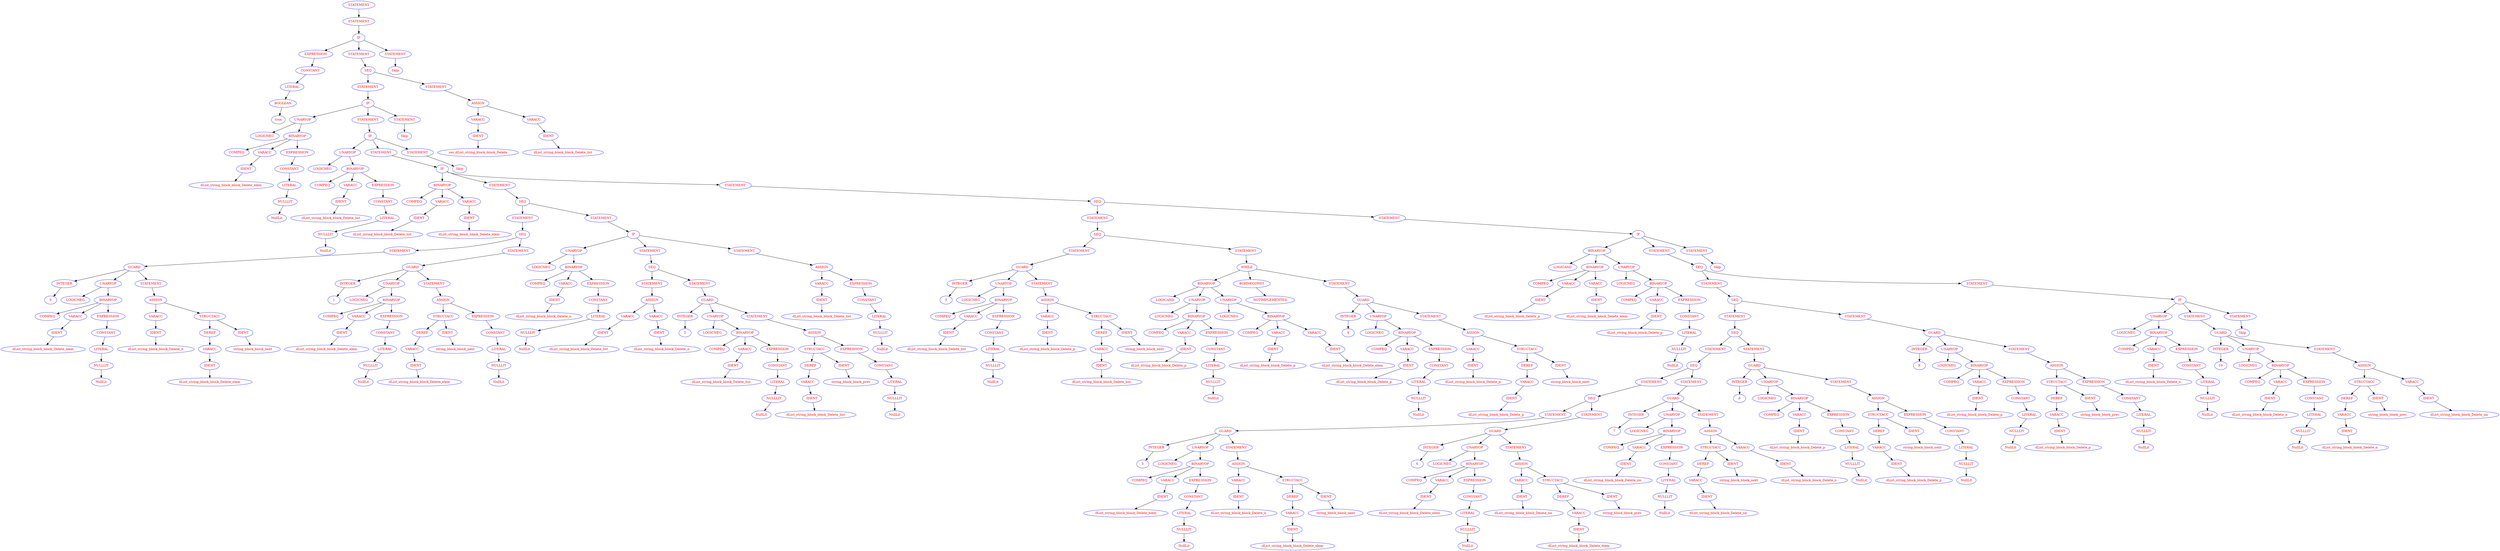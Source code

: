 digraph graph1 {
	node [label="\N"];
	graph [bb="0,0,8002,2412"];
	{
		graph [rank=same,
			bb=""];
		312 [label=NullLit, style=solid, color=blue, fontcolor=red, shape=ellipse, fontname="Times-Roman", fontsize=14, pos="3779,18", width="0.92", height="0.50"];
		322 [label=dList_string_block_block_Delete_elem, style=solid, color=blue, fontcolor=red, shape=ellipse, fontname="Times-Roman", fontsize=14, pos="4122,18", width="3.39", height="0.50"];
		340 [label=NullLit, style=solid, color=blue, fontcolor=red, shape=ellipse, fontname="Times-Roman", fontsize=14, pos="4665,18", width="0.92", height="0.50"];
		350 [label=dList_string_block_block_Delete_elem, style=solid, color=blue, fontcolor=red, shape=ellipse, fontname="Times-Roman", fontsize=14, pos="5016,18", width="3.39", height="0.50"];
	}
	{
		graph [rank=same,
			bb=""];
		311 [label=NULLLIT, style=solid, color=blue, fontcolor=red, shape=ellipse, fontname="Times-Roman", fontsize=14, pos="3779,90", width="1.17", height="0.50"];
		321 [label=IDENT, style=solid, color=blue, fontcolor=red, shape=ellipse, fontname="Times-Roman", fontsize=14, pos="4122,90", width="0.94", height="0.50"];
		339 [label=NULLLIT, style=solid, color=blue, fontcolor=red, shape=ellipse, fontname="Times-Roman", fontsize=14, pos="4665,90", width="1.17", height="0.50"];
		349 [label=IDENT, style=solid, color=blue, fontcolor=red, shape=ellipse, fontname="Times-Roman", fontsize=14, pos="5016,90", width="0.94", height="0.50"];
	}
	{
		graph [rank=same,
			bb=""];
		307 [label=dList_string_block_block_Delete_elem, style=solid, color=blue, fontcolor=red, shape=ellipse, fontname="Times-Roman", fontsize=14, pos="3597,162", width="3.39", height="0.50"];
		310 [label=LITERAL, style=solid, color=blue, fontcolor=red, shape=ellipse, fontname="Times-Roman", fontsize=14, pos="3779,162", width="1.17", height="0.50"];
		317 [label=dList_string_block_block_Delete_n, style=solid, color=blue, fontcolor=red, shape=ellipse, fontname="Times-Roman", fontsize=14, pos="3951,162", width="3.11", height="0.50"];
		320 [label=VARACC, style=solid, color=blue, fontcolor=red, shape=ellipse, fontname="Times-Roman", fontsize=14, pos="4122,162", width="1.14", height="0.50"];
		324 [label=string_block_block_next, style=solid, color=blue, fontcolor=red, shape=ellipse, fontname="Times-Roman", fontsize=14, pos="4262,162", width="2.25", height="0.50"];
		335 [label=dList_string_block_block_Delete_elem, style=solid, color=blue, fontcolor=red, shape=ellipse, fontname="Times-Roman", fontsize=14, pos="4483,162", width="3.39", height="0.50"];
		338 [label=LITERAL, style=solid, color=blue, fontcolor=red, shape=ellipse, fontname="Times-Roman", fontsize=14, pos="4665,162", width="1.17", height="0.50"];
		345 [label=dList_string_block_block_Delete_nn, style=solid, color=blue, fontcolor=red, shape=ellipse, fontname="Times-Roman", fontsize=14, pos="4841,162", width="3.22", height="0.50"];
		348 [label=VARACC, style=solid, color=blue, fontcolor=red, shape=ellipse, fontname="Times-Roman", fontsize=14, pos="5016,162", width="1.14", height="0.50"];
		352 [label=string_block_block_prev, style=solid, color=blue, fontcolor=red, shape=ellipse, fontname="Times-Roman", fontsize=14, pos="5157,162", width="2.28", height="0.50"];
		368 [label=NullLit, style=solid, color=blue, fontcolor=red, shape=ellipse, fontname="Times-Roman", fontsize=14, pos="5292,162", width="0.92", height="0.50"];
		375 [label=dList_string_block_block_Delete_nn, style=solid, color=blue, fontcolor=red, shape=ellipse, fontname="Times-Roman", fontsize=14, pos="5459,162", width="3.22", height="0.50"];
	}
	{
		graph [rank=same,
			bb=""];
		306 [label=IDENT, style=solid, color=blue, fontcolor=red, shape=ellipse, fontname="Times-Roman", fontsize=14, pos="3637,234", width="0.94", height="0.50"];
		309 [label=CONSTANT, style=solid, color=blue, fontcolor=red, shape=ellipse, fontname="Times-Roman", fontsize=14, pos="3786,234", width="1.36", height="0.50"];
		316 [label=IDENT, style=solid, color=blue, fontcolor=red, shape=ellipse, fontname="Times-Roman", fontsize=14, pos="3951,234", width="0.94", height="0.50"];
		319 [label=DEREF, style=solid, color=blue, fontcolor=red, shape=ellipse, fontname="Times-Roman", fontsize=14, pos="4122,234", width="0.97", height="0.50"];
		323 [label=IDENT, style=solid, color=blue, fontcolor=red, shape=ellipse, fontname="Times-Roman", fontsize=14, pos="4236,234", width="0.94", height="0.50"];
		334 [label=IDENT, style=solid, color=blue, fontcolor=red, shape=ellipse, fontname="Times-Roman", fontsize=14, pos="4532,234", width="0.94", height="0.50"];
		337 [label=CONSTANT, style=solid, color=blue, fontcolor=red, shape=ellipse, fontname="Times-Roman", fontsize=14, pos="4682,234", width="1.36", height="0.50"];
		344 [label=IDENT, style=solid, color=blue, fontcolor=red, shape=ellipse, fontname="Times-Roman", fontsize=14, pos="4838,234", width="0.94", height="0.50"];
		347 [label=DEREF, style=solid, color=blue, fontcolor=red, shape=ellipse, fontname="Times-Roman", fontsize=14, pos="4972,234", width="0.97", height="0.50"];
		351 [label=IDENT, style=solid, color=blue, fontcolor=red, shape=ellipse, fontname="Times-Roman", fontsize=14, pos="5108,234", width="0.94", height="0.50"];
		367 [label=NULLLIT, style=solid, color=blue, fontcolor=red, shape=ellipse, fontname="Times-Roman", fontsize=14, pos="5298,234", width="1.17", height="0.50"];
		374 [label=IDENT, style=solid, color=blue, fontcolor=red, shape=ellipse, fontname="Times-Roman", fontsize=14, pos="5438,234", width="0.94", height="0.50"];
	}
	{
		graph [rank=same,
			bb=""];
		304 [label=COMPEQ, style=solid, color=blue, fontcolor=red, shape=ellipse, fontname="Times-Roman", fontsize=14, pos="3577,306", width="1.17", height="0.50"];
		305 [label=VARACC, style=solid, color=blue, fontcolor=red, shape=ellipse, fontname="Times-Roman", fontsize=14, pos="3678,306", width="1.14", height="0.50"];
		308 [label=EXPRESSION, style=solid, color=blue, fontcolor=red, shape=ellipse, fontname="Times-Roman", fontsize=14, pos="3793,306", width="1.56", height="0.50"];
		315 [label=VARACC, style=solid, color=blue, fontcolor=red, shape=ellipse, fontname="Times-Roman", fontsize=14, pos="3951,306", width="1.14", height="0.50"];
		318 [label=STRUCTACC, style=solid, color=blue, fontcolor=red, shape=ellipse, fontname="Times-Roman", fontsize=14, pos="4122,306", width="1.47", height="0.50"];
		332 [label=COMPEQ, style=solid, color=blue, fontcolor=red, shape=ellipse, fontname="Times-Roman", fontsize=14, pos="4482,306", width="1.17", height="0.50"];
		333 [label=VARACC, style=solid, color=blue, fontcolor=red, shape=ellipse, fontname="Times-Roman", fontsize=14, pos="4583,306", width="1.14", height="0.50"];
		336 [label=EXPRESSION, style=solid, color=blue, fontcolor=red, shape=ellipse, fontname="Times-Roman", fontsize=14, pos="4698,306", width="1.56", height="0.50"];
		343 [label=VARACC, style=solid, color=blue, fontcolor=red, shape=ellipse, fontname="Times-Roman", fontsize=14, pos="4836,306", width="1.14", height="0.50"];
		346 [label=STRUCTACC, style=solid, color=blue, fontcolor=red, shape=ellipse, fontname="Times-Roman", fontsize=14, pos="4948,306", width="1.47", height="0.50"];
		363 [label=dList_string_block_block_Delete_nn, style=solid, color=blue, fontcolor=red, shape=ellipse, fontname="Times-Roman", fontsize=14, pos="5135,306", width="3.22", height="0.50"];
		366 [label=LITERAL, style=solid, color=blue, fontcolor=red, shape=ellipse, fontname="Times-Roman", fontsize=14, pos="5311,306", width="1.17", height="0.50"];
		373 [label=VARACC, style=solid, color=blue, fontcolor=red, shape=ellipse, fontname="Times-Roman", fontsize=14, pos="5412,306", width="1.14", height="0.50"];
		377 [label=string_block_block_next, style=solid, color=blue, fontcolor=red, shape=ellipse, fontname="Times-Roman", fontsize=14, pos="5552,306", width="2.25", height="0.50"];
		380 [label=dList_string_block_block_Delete_n, style=solid, color=blue, fontcolor=red, shape=ellipse, fontname="Times-Roman", fontsize=14, pos="5763,306", width="3.11", height="0.50"];
		396 [label=NullLit, style=solid, color=blue, fontcolor=red, shape=ellipse, fontname="Times-Roman", fontsize=14, pos="5926,306", width="0.92", height="0.50"];
		403 [label=dList_string_block_block_Delete_p, style=solid, color=blue, fontcolor=red, shape=ellipse, fontname="Times-Roman", fontsize=14, pos="6089,306", width="3.11", height="0.50"];
		410 [label=NullLit, style=solid, color=blue, fontcolor=red, shape=ellipse, fontname="Times-Roman", fontsize=14, pos="6275,306", width="0.92", height="0.50"];
	}
	{
		graph [rank=same,
			bb=""];
		300 [label=5, style=solid, color=blue, fontcolor=red, shape=ellipse, fontname="Times-Roman", fontsize=14, pos="3583,378", width="0.75", height="0.50"];
		302 [label=LOGICNEG, style=solid, color=blue, fontcolor=red, shape=ellipse, fontname="Times-Roman", fontsize=14, pos="3677,378", width="1.36", height="0.50"];
		303 [label=BINARYOP, style=solid, color=blue, fontcolor=red, shape=ellipse, fontname="Times-Roman", fontsize=14, pos="3793,378", width="1.36", height="0.50"];
		314 [label=ASSIGN, style=solid, color=blue, fontcolor=red, shape=ellipse, fontname="Times-Roman", fontsize=14, pos="3951,378", width="1.08", height="0.50"];
		328 [label=6, style=solid, color=blue, fontcolor=red, shape=ellipse, fontname="Times-Roman", fontsize=14, pos="4488,378", width="0.75", height="0.50"];
		330 [label=LOGICNEG, style=solid, color=blue, fontcolor=red, shape=ellipse, fontname="Times-Roman", fontsize=14, pos="4582,378", width="1.36", height="0.50"];
		331 [label=BINARYOP, style=solid, color=blue, fontcolor=red, shape=ellipse, fontname="Times-Roman", fontsize=14, pos="4698,378", width="1.36", height="0.50"];
		342 [label=ASSIGN, style=solid, color=blue, fontcolor=red, shape=ellipse, fontname="Times-Roman", fontsize=14, pos="4836,378", width="1.08", height="0.50"];
		362 [label=IDENT, style=solid, color=blue, fontcolor=red, shape=ellipse, fontname="Times-Roman", fontsize=14, pos="5166,378", width="0.94", height="0.50"];
		365 [label=CONSTANT, style=solid, color=blue, fontcolor=red, shape=ellipse, fontname="Times-Roman", fontsize=14, pos="5311,378", width="1.36", height="0.50"];
		372 [label=DEREF, style=solid, color=blue, fontcolor=red, shape=ellipse, fontname="Times-Roman", fontsize=14, pos="5425,378", width="0.97", height="0.50"];
		376 [label=IDENT, style=solid, color=blue, fontcolor=red, shape=ellipse, fontname="Times-Roman", fontsize=14, pos="5532,378", width="0.94", height="0.50"];
		379 [label=IDENT, style=solid, color=blue, fontcolor=red, shape=ellipse, fontname="Times-Roman", fontsize=14, pos="5690,378", width="0.94", height="0.50"];
		395 [label=NULLLIT, style=solid, color=blue, fontcolor=red, shape=ellipse, fontname="Times-Roman", fontsize=14, pos="5909,378", width="1.17", height="0.50"];
		402 [label=IDENT, style=solid, color=blue, fontcolor=red, shape=ellipse, fontname="Times-Roman", fontsize=14, pos="6041,378", width="0.94", height="0.50"];
		409 [label=NULLLIT, style=solid, color=blue, fontcolor=red, shape=ellipse, fontname="Times-Roman", fontsize=14, pos="6275,378", width="1.17", height="0.50"];
	}
	{
		graph [rank=same,
			bb=""];
		299 [label=INTEGER, style=solid, color=blue, fontcolor=red, shape=ellipse, fontname="Times-Roman", fontsize=14, pos="3634,450", width="1.19", height="0.50"];
		301 [label=UNARYOP, style=solid, color=blue, fontcolor=red, shape=ellipse, fontname="Times-Roman", fontsize=14, pos="3793,450", width="1.31", height="0.50"];
		313 [label=STATEMENT, style=solid, color=blue, fontcolor=red, shape=ellipse, fontname="Times-Roman", fontsize=14, pos="3938,450", width="1.47", height="0.50"];
		327 [label=INTEGER, style=solid, color=blue, fontcolor=red, shape=ellipse, fontname="Times-Roman", fontsize=14, pos="4539,450", width="1.19", height="0.50"];
		329 [label=UNARYOP, style=solid, color=blue, fontcolor=red, shape=ellipse, fontname="Times-Roman", fontsize=14, pos="4698,450", width="1.31", height="0.50"];
		341 [label=STATEMENT, style=solid, color=blue, fontcolor=red, shape=ellipse, fontname="Times-Roman", fontsize=14, pos="4826,450", width="1.47", height="0.50"];
		360 [label=COMPEQ, style=solid, color=blue, fontcolor=red, shape=ellipse, fontname="Times-Roman", fontsize=14, pos="5095,450", width="1.17", height="0.50"];
		361 [label=VARACC, style=solid, color=blue, fontcolor=red, shape=ellipse, fontname="Times-Roman", fontsize=14, pos="5196,450", width="1.14", height="0.50"];
		364 [label=EXPRESSION, style=solid, color=blue, fontcolor=red, shape=ellipse, fontname="Times-Roman", fontsize=14, pos="5311,450", width="1.56", height="0.50"];
		371 [label=STRUCTACC, style=solid, color=blue, fontcolor=red, shape=ellipse, fontname="Times-Roman", fontsize=14, pos="5438,450", width="1.47", height="0.50"];
		378 [label=VARACC, style=solid, color=blue, fontcolor=red, shape=ellipse, fontname="Times-Roman", fontsize=14, pos="5550,450", width="1.14", height="0.50"];
		391 [label=dList_string_block_block_Delete_p, style=solid, color=blue, fontcolor=red, shape=ellipse, fontname="Times-Roman", fontsize=14, pos="5721,450", width="3.11", height="0.50"];
		394 [label=LITERAL, style=solid, color=blue, fontcolor=red, shape=ellipse, fontname="Times-Roman", fontsize=14, pos="5893,450", width="1.17", height="0.50"];
		401 [label=VARACC, style=solid, color=blue, fontcolor=red, shape=ellipse, fontname="Times-Roman", fontsize=14, pos="5994,450", width="1.14", height="0.50"];
		405 [label=string_block_block_next, style=solid, color=blue, fontcolor=red, shape=ellipse, fontname="Times-Roman", fontsize=14, pos="6134,450", width="2.25", height="0.50"];
		408 [label=LITERAL, style=solid, color=blue, fontcolor=red, shape=ellipse, fontname="Times-Roman", fontsize=14, pos="6275,450", width="1.17", height="0.50"];
		426 [label=NullLit, style=solid, color=blue, fontcolor=red, shape=ellipse, fontname="Times-Roman", fontsize=14, pos="6454,450", width="0.92", height="0.50"];
		433 [label=dList_string_block_block_Delete_p, style=solid, color=blue, fontcolor=red, shape=ellipse, fontname="Times-Roman", fontsize=14, pos="6617,450", width="3.11", height="0.50"];
		440 [label=NullLit, style=solid, color=blue, fontcolor=red, shape=ellipse, fontname="Times-Roman", fontsize=14, pos="6861,450", width="0.92", height="0.50"];
		470 [label=NullLit, style=solid, color=blue, fontcolor=red, shape=ellipse, fontname="Times-Roman", fontsize=14, pos="7386,450", width="0.92", height="0.50"];
		477 [label=dList_string_block_block_Delete_n, style=solid, color=blue, fontcolor=red, shape=ellipse, fontname="Times-Roman", fontsize=14, pos="7549,450", width="3.11", height="0.50"];
	}
	{
		graph [rank=same,
			bb=""];
		298 [label=GUARD, style=solid, color=blue, fontcolor=red, shape=ellipse, fontname="Times-Roman", fontsize=14, pos="3866,522", width="1.06", height="0.50"];
		326 [label=GUARD, style=solid, color=blue, fontcolor=red, shape=ellipse, fontname="Times-Roman", fontsize=14, pos="4773,522", width="1.06", height="0.50"];
		356 [label=7, style=solid, color=blue, fontcolor=red, shape=ellipse, fontname="Times-Roman", fontsize=14, pos="5101,522", width="0.75", height="0.50"];
		358 [label=LOGICNEG, style=solid, color=blue, fontcolor=red, shape=ellipse, fontname="Times-Roman", fontsize=14, pos="5195,522", width="1.36", height="0.50"];
		359 [label=BINARYOP, style=solid, color=blue, fontcolor=red, shape=ellipse, fontname="Times-Roman", fontsize=14, pos="5311,522", width="1.36", height="0.50"];
		370 [label=ASSIGN, style=solid, color=blue, fontcolor=red, shape=ellipse, fontname="Times-Roman", fontsize=14, pos="5438,522", width="1.08", height="0.50"];
		390 [label=IDENT, style=solid, color=blue, fontcolor=red, shape=ellipse, fontname="Times-Roman", fontsize=14, pos="5723,522", width="0.94", height="0.50"];
		393 [label=CONSTANT, style=solid, color=blue, fontcolor=red, shape=ellipse, fontname="Times-Roman", fontsize=14, pos="5871,522", width="1.36", height="0.50"];
		400 [label=DEREF, style=solid, color=blue, fontcolor=red, shape=ellipse, fontname="Times-Roman", fontsize=14, pos="5993,522", width="0.97", height="0.50"];
		404 [label=IDENT, style=solid, color=blue, fontcolor=red, shape=ellipse, fontname="Times-Roman", fontsize=14, pos="6108,522", width="0.94", height="0.50"];
		407 [label=CONSTANT, style=solid, color=blue, fontcolor=red, shape=ellipse, fontname="Times-Roman", fontsize=14, pos="6243,522", width="1.36", height="0.50"];
		425 [label=NULLLIT, style=solid, color=blue, fontcolor=red, shape=ellipse, fontname="Times-Roman", fontsize=14, pos="6469,522", width="1.17", height="0.50"];
		432 [label=IDENT, style=solid, color=blue, fontcolor=red, shape=ellipse, fontname="Times-Roman", fontsize=14, pos="6609,522", width="0.94", height="0.50"];
		439 [label=NULLLIT, style=solid, color=blue, fontcolor=red, shape=ellipse, fontname="Times-Roman", fontsize=14, pos="6861,522", width="1.17", height="0.50"];
		469 [label=NULLLIT, style=solid, color=blue, fontcolor=red, shape=ellipse, fontname="Times-Roman", fontsize=14, pos="7392,522", width="1.17", height="0.50"];
		476 [label=IDENT, style=solid, color=blue, fontcolor=red, shape=ellipse, fontname="Times-Roman", fontsize=14, pos="7542,522", width="0.94", height="0.50"];
	}
	{
		graph [rank=same,
			bb=""];
		150 [label=NullLit, style=solid, color=blue, fontcolor=red, shape=ellipse, fontname="Times-Roman", fontsize=14, pos="2430,594", width="0.92", height="0.50"];
		157 [label=dList_string_block_block_Delete_list, style=solid, color=blue, fontcolor=red, shape=ellipse, fontname="Times-Roman", fontsize=14, pos="2598,594", width="3.25", height="0.50"];
		164 [label=NullLit, style=solid, color=blue, fontcolor=red, shape=ellipse, fontname="Times-Roman", fontsize=14, pos="2858,594", width="0.92", height="0.50"];
		250 [label=NullLit, style=solid, color=blue, fontcolor=red, shape=ellipse, fontname="Times-Roman", fontsize=14, pos="4589,594", width="0.92", height="0.50"];
		260 [label=dList_string_block_block_Delete_p, style=solid, color=blue, fontcolor=red, shape=ellipse, fontname="Times-Roman", fontsize=14, pos="4769,594", width="3.11", height="0.50"];
		297 [label=STATEMENT, style=solid, color=blue, fontcolor=red, shape=ellipse, fontname="Times-Roman", fontsize=14, pos="4952,594", width="1.47", height="0.50"];
		325 [label=STATEMENT, style=solid, color=blue, fontcolor=red, shape=ellipse, fontname="Times-Roman", fontsize=14, pos="5076,594", width="1.47", height="0.50"];
		355 [label=INTEGER, style=solid, color=blue, fontcolor=red, shape=ellipse, fontname="Times-Roman", fontsize=14, pos="5199,594", width="1.19", height="0.50"];
		357 [label=UNARYOP, style=solid, color=blue, fontcolor=red, shape=ellipse, fontname="Times-Roman", fontsize=14, pos="5311,594", width="1.31", height="0.50"];
		369 [label=STATEMENT, style=solid, color=blue, fontcolor=red, shape=ellipse, fontname="Times-Roman", fontsize=14, pos="5433,594", width="1.47", height="0.50"];
		388 [label=COMPEQ, style=solid, color=blue, fontcolor=red, shape=ellipse, fontname="Times-Roman", fontsize=14, pos="5626,594", width="1.17", height="0.50"];
		389 [label=VARACC, style=solid, color=blue, fontcolor=red, shape=ellipse, fontname="Times-Roman", fontsize=14, pos="5727,594", width="1.14", height="0.50"];
		392 [label=EXPRESSION, style=solid, color=blue, fontcolor=red, shape=ellipse, fontname="Times-Roman", fontsize=14, pos="5850,594", width="1.56", height="0.50"];
		399 [label=STRUCTACC, style=solid, color=blue, fontcolor=red, shape=ellipse, fontname="Times-Roman", fontsize=14, pos="5992,594", width="1.47", height="0.50"];
		406 [label=EXPRESSION, style=solid, color=blue, fontcolor=red, shape=ellipse, fontname="Times-Roman", fontsize=14, pos="6119,594", width="1.56", height="0.50"];
		421 [label=dList_string_block_block_Delete_p, style=solid, color=blue, fontcolor=red, shape=ellipse, fontname="Times-Roman", fontsize=14, pos="6305,594", width="3.11", height="0.50"];
		424 [label=LITERAL, style=solid, color=blue, fontcolor=red, shape=ellipse, fontname="Times-Roman", fontsize=14, pos="6477,594", width="1.17", height="0.50"];
		431 [label=VARACC, style=solid, color=blue, fontcolor=red, shape=ellipse, fontname="Times-Roman", fontsize=14, pos="6578,594", width="1.14", height="0.50"];
		435 [label=string_block_block_prev, style=solid, color=blue, fontcolor=red, shape=ellipse, fontname="Times-Roman", fontsize=14, pos="6719,594", width="2.28", height="0.50"];
		438 [label=LITERAL, style=solid, color=blue, fontcolor=red, shape=ellipse, fontname="Times-Roman", fontsize=14, pos="6861,594", width="1.17", height="0.50"];
		454 [label=NullLit, style=solid, color=blue, fontcolor=red, shape=ellipse, fontname="Times-Roman", fontsize=14, pos="7063,594", width="0.92", height="0.50"];
		465 [label=dList_string_block_block_Delete_n, style=solid, color=blue, fontcolor=red, shape=ellipse, fontname="Times-Roman", fontsize=14, pos="7245,594", width="3.11", height="0.50"];
		468 [label=LITERAL, style=solid, color=blue, fontcolor=red, shape=ellipse, fontname="Times-Roman", fontsize=14, pos="7417,594", width="1.17", height="0.50"];
		475 [label=VARACC, style=solid, color=blue, fontcolor=red, shape=ellipse, fontname="Times-Roman", fontsize=14, pos="7529,594", width="1.14", height="0.50"];
		479 [label=string_block_block_prev, style=solid, color=blue, fontcolor=red, shape=ellipse, fontname="Times-Roman", fontsize=14, pos="7670,594", width="2.28", height="0.50"];
		482 [label=dList_string_block_block_Delete_nn, style=solid, color=blue, fontcolor=red, shape=ellipse, fontname="Times-Roman", fontsize=14, pos="7886,594", width="3.22", height="0.50"];
	}
	{
		graph [rank=same,
			bb=""];
		149 [label=NULLLIT, style=solid, color=blue, fontcolor=red, shape=ellipse, fontname="Times-Roman", fontsize=14, pos="2438,666", width="1.17", height="0.50"];
		156 [label=IDENT, style=solid, color=blue, fontcolor=red, shape=ellipse, fontname="Times-Roman", fontsize=14, pos="2590,666", width="0.94", height="0.50"];
		163 [label=NULLLIT, style=solid, color=blue, fontcolor=red, shape=ellipse, fontname="Times-Roman", fontsize=14, pos="2858,666", width="1.17", height="0.50"];
		222 [label=NullLit, style=solid, color=blue, fontcolor=red, shape=ellipse, fontname="Times-Roman", fontsize=14, pos="3905,666", width="0.92", height="0.50"];
		249 [label=NULLLIT, style=solid, color=blue, fontcolor=red, shape=ellipse, fontname="Times-Roman", fontsize=14, pos="4589,666", width="1.17", height="0.50"];
		259 [label=IDENT, style=solid, color=blue, fontcolor=red, shape=ellipse, fontname="Times-Roman", fontsize=14, pos="4859,666", width="0.94", height="0.50"];
		296 [label=SEQ, style=solid, color=blue, fontcolor=red, shape=ellipse, fontname="Times-Roman", fontsize=14, pos="5076,666", width="0.75", height="0.50"];
		354 [label=GUARD, style=solid, color=blue, fontcolor=red, shape=ellipse, fontname="Times-Roman", fontsize=14, pos="5345,666", width="1.06", height="0.50"];
		384 [label=8, style=solid, color=blue, fontcolor=red, shape=ellipse, fontname="Times-Roman", fontsize=14, pos="5510,666", width="0.75", height="0.50"];
		386 [label=LOGICNEG, style=solid, color=blue, fontcolor=red, shape=ellipse, fontname="Times-Roman", fontsize=14, pos="5611,666", width="1.36", height="0.50"];
		387 [label=BINARYOP, style=solid, color=blue, fontcolor=red, shape=ellipse, fontname="Times-Roman", fontsize=14, pos="5727,666", width="1.36", height="0.50"];
		398 [label=ASSIGN, style=solid, color=blue, fontcolor=red, shape=ellipse, fontname="Times-Roman", fontsize=14, pos="5992,666", width="1.08", height="0.50"];
		420 [label=IDENT, style=solid, color=blue, fontcolor=red, shape=ellipse, fontname="Times-Roman", fontsize=14, pos="6309,666", width="0.94", height="0.50"];
		423 [label=CONSTANT, style=solid, color=blue, fontcolor=red, shape=ellipse, fontname="Times-Roman", fontsize=14, pos="6463,666", width="1.36", height="0.50"];
		430 [label=DEREF, style=solid, color=blue, fontcolor=red, shape=ellipse, fontname="Times-Roman", fontsize=14, pos="6578,666", width="0.97", height="0.50"];
		434 [label=IDENT, style=solid, color=blue, fontcolor=red, shape=ellipse, fontname="Times-Roman", fontsize=14, pos="6692,666", width="0.94", height="0.50"];
		437 [label=CONSTANT, style=solid, color=blue, fontcolor=red, shape=ellipse, fontname="Times-Roman", fontsize=14, pos="6827,666", width="1.36", height="0.50"];
		453 [label=NULLLIT, style=solid, color=blue, fontcolor=red, shape=ellipse, fontname="Times-Roman", fontsize=14, pos="7063,666", width="1.17", height="0.50"];
		464 [label=IDENT, style=solid, color=blue, fontcolor=red, shape=ellipse, fontname="Times-Roman", fontsize=14, pos="7274,666", width="0.94", height="0.50"];
		467 [label=CONSTANT, style=solid, color=blue, fontcolor=red, shape=ellipse, fontname="Times-Roman", fontsize=14, pos="7417,666", width="1.36", height="0.50"];
		474 [label=DEREF, style=solid, color=blue, fontcolor=red, shape=ellipse, fontname="Times-Roman", fontsize=14, pos="7540,666", width="0.97", height="0.50"];
		478 [label=IDENT, style=solid, color=blue, fontcolor=red, shape=ellipse, fontname="Times-Roman", fontsize=14, pos="7643,666", width="0.94", height="0.50"];
		481 [label=IDENT, style=solid, color=blue, fontcolor=red, shape=ellipse, fontname="Times-Roman", fontsize=14, pos="7802,666", width="0.94", height="0.50"];
	}
	{
		graph [rank=same,
			bb=""];
		68 [label=NullLit, style=solid, color=blue, fontcolor=red, shape=ellipse, fontname="Times-Roman", fontsize=14, pos="304,738", width="0.92", height="0.50"];
		78 [label=dList_string_block_block_Delete_elem, style=solid, color=blue, fontcolor=red, shape=ellipse, fontname="Times-Roman", fontsize=14, pos="647,738", width="3.39", height="0.50"];
		96 [label=NullLit, style=solid, color=blue, fontcolor=red, shape=ellipse, fontname="Times-Roman", fontsize=14, pos="1172,738", width="0.92", height="0.50"];
		103 [label=dList_string_block_block_Delete_elem, style=solid, color=blue, fontcolor=red, shape=ellipse, fontname="Times-Roman", fontsize=14, pos="1345,738", width="3.39", height="0.50"];
		110 [label=NullLit, style=solid, color=blue, fontcolor=red, shape=ellipse, fontname="Times-Roman", fontsize=14, pos="1572,738", width="0.92", height="0.50"];
		145 [label=dList_string_block_block_Delete_list, style=solid, color=blue, fontcolor=red, shape=ellipse, fontname="Times-Roman", fontsize=14, pos="2291,738", width="3.25", height="0.50"];
		148 [label=LITERAL, style=solid, color=blue, fontcolor=red, shape=ellipse, fontname="Times-Roman", fontsize=14, pos="2468,738", width="1.17", height="0.50"];
		155 [label=VARACC, style=solid, color=blue, fontcolor=red, shape=ellipse, fontname="Times-Roman", fontsize=14, pos="2575,738", width="1.14", height="0.50"];
		159 [label=string_block_block_prev, style=solid, color=blue, fontcolor=red, shape=ellipse, fontname="Times-Roman", fontsize=14, pos="2716,738", width="2.28", height="0.50"];
		162 [label=LITERAL, style=solid, color=blue, fontcolor=red, shape=ellipse, fontname="Times-Roman", fontsize=14, pos="2858,738", width="1.17", height="0.50"];
		194 [label=NullLit, style=solid, color=blue, fontcolor=red, shape=ellipse, fontname="Times-Roman", fontsize=14, pos="3174,738", width="0.92", height="0.50"];
		204 [label=dList_string_block_block_Delete_list, style=solid, color=blue, fontcolor=red, shape=ellipse, fontname="Times-Roman", fontsize=14, pos="3517,738", width="3.25", height="0.50"];
		221 [label=NULLLIT, style=solid, color=blue, fontcolor=red, shape=ellipse, fontname="Times-Roman", fontsize=14, pos="3905,738", width="1.17", height="0.50"];
		245 [label=dList_string_block_block_Delete_p, style=solid, color=blue, fontcolor=red, shape=ellipse, fontname="Times-Roman", fontsize=14, pos="4417,738", width="3.11", height="0.50"];
		248 [label=LITERAL, style=solid, color=blue, fontcolor=red, shape=ellipse, fontname="Times-Roman", fontsize=14, pos="4589,738", width="1.17", height="0.50"];
		255 [label=dList_string_block_block_Delete_p, style=solid, color=blue, fontcolor=red, shape=ellipse, fontname="Times-Roman", fontsize=14, pos="4761,738", width="3.11", height="0.50"];
		258 [label=VARACC, style=solid, color=blue, fontcolor=red, shape=ellipse, fontname="Times-Roman", fontsize=14, pos="4932,738", width="1.14", height="0.50"];
		262 [label=string_block_block_next, style=solid, color=blue, fontcolor=red, shape=ellipse, fontname="Times-Roman", fontsize=14, pos="5072,738", width="2.25", height="0.50"];
		295 [label=STATEMENT, style=solid, color=blue, fontcolor=red, shape=ellipse, fontname="Times-Roman", fontsize=14, pos="5225,738", width="1.47", height="0.50"];
		353 [label=STATEMENT, style=solid, color=blue, fontcolor=red, shape=ellipse, fontname="Times-Roman", fontsize=14, pos="5350,738", width="1.47", height="0.50"];
		383 [label=INTEGER, style=solid, color=blue, fontcolor=red, shape=ellipse, fontname="Times-Roman", fontsize=14, pos="5510,738", width="1.19", height="0.50"];
		385 [label=UNARYOP, style=solid, color=blue, fontcolor=red, shape=ellipse, fontname="Times-Roman", fontsize=14, pos="5618,738", width="1.31", height="0.50"];
		397 [label=STATEMENT, style=solid, color=blue, fontcolor=red, shape=ellipse, fontname="Times-Roman", fontsize=14, pos="5872,738", width="1.47", height="0.50"];
		418 [label=COMPEQ, style=solid, color=blue, fontcolor=red, shape=ellipse, fontname="Times-Roman", fontsize=14, pos="6216,738", width="1.17", height="0.50"];
		419 [label=VARACC, style=solid, color=blue, fontcolor=red, shape=ellipse, fontname="Times-Roman", fontsize=14, pos="6317,738", width="1.14", height="0.50"];
		422 [label=EXPRESSION, style=solid, color=blue, fontcolor=red, shape=ellipse, fontname="Times-Roman", fontsize=14, pos="6447,738", width="1.56", height="0.50"];
		429 [label=STRUCTACC, style=solid, color=blue, fontcolor=red, shape=ellipse, fontname="Times-Roman", fontsize=14, pos="6578,738", width="1.47", height="0.50"];
		436 [label=EXPRESSION, style=solid, color=blue, fontcolor=red, shape=ellipse, fontname="Times-Roman", fontsize=14, pos="6705,738", width="1.56", height="0.50"];
		449 [label=dList_string_block_block_Delete_n, style=solid, color=blue, fontcolor=red, shape=ellipse, fontname="Times-Roman", fontsize=14, pos="6891,738", width="3.11", height="0.50"];
		452 [label=LITERAL, style=solid, color=blue, fontcolor=red, shape=ellipse, fontname="Times-Roman", fontsize=14, pos="7063,738", width="1.17", height="0.50"];
		462 [label=COMPEQ, style=solid, color=blue, fontcolor=red, shape=ellipse, fontname="Times-Roman", fontsize=14, pos="7201,738", width="1.17", height="0.50"];
		463 [label=VARACC, style=solid, color=blue, fontcolor=red, shape=ellipse, fontname="Times-Roman", fontsize=14, pos="7302,738", width="1.14", height="0.50"];
		466 [label=EXPRESSION, style=solid, color=blue, fontcolor=red, shape=ellipse, fontname="Times-Roman", fontsize=14, pos="7417,738", width="1.56", height="0.50"];
		473 [label=STRUCTACC, style=solid, color=blue, fontcolor=red, shape=ellipse, fontname="Times-Roman", fontsize=14, pos="7562,738", width="1.47", height="0.50"];
		480 [label=VARACC, style=solid, color=blue, fontcolor=red, shape=ellipse, fontname="Times-Roman", fontsize=14, pos="7738,738", width="1.14", height="0.50"];
	}
	{
		graph [rank=same,
			bb=""];
		67 [label=NULLLIT, style=solid, color=blue, fontcolor=red, shape=ellipse, fontname="Times-Roman", fontsize=14, pos="304,810", width="1.17", height="0.50"];
		77 [label=IDENT, style=solid, color=blue, fontcolor=red, shape=ellipse, fontname="Times-Roman", fontsize=14, pos="647,810", width="0.94", height="0.50"];
		95 [label=NULLLIT, style=solid, color=blue, fontcolor=red, shape=ellipse, fontname="Times-Roman", fontsize=14, pos="1181,810", width="1.17", height="0.50"];
		102 [label=IDENT, style=solid, color=blue, fontcolor=red, shape=ellipse, fontname="Times-Roman", fontsize=14, pos="1309,810", width="0.94", height="0.50"];
		109 [label=NULLLIT, style=solid, color=blue, fontcolor=red, shape=ellipse, fontname="Times-Roman", fontsize=14, pos="1572,810", width="1.17", height="0.50"];
		144 [label=IDENT, style=solid, color=blue, fontcolor=red, shape=ellipse, fontname="Times-Roman", fontsize=14, pos="2322,810", width="0.94", height="0.50"];
		147 [label=CONSTANT, style=solid, color=blue, fontcolor=red, shape=ellipse, fontname="Times-Roman", fontsize=14, pos="2468,810", width="1.36", height="0.50"];
		154 [label=DEREF, style=solid, color=blue, fontcolor=red, shape=ellipse, fontname="Times-Roman", fontsize=14, pos="2582,810", width="0.97", height="0.50"];
		158 [label=IDENT, style=solid, color=blue, fontcolor=red, shape=ellipse, fontname="Times-Roman", fontsize=14, pos="2693,810", width="0.94", height="0.50"];
		161 [label=CONSTANT, style=solid, color=blue, fontcolor=red, shape=ellipse, fontname="Times-Roman", fontsize=14, pos="2838,810", width="1.36", height="0.50"];
		193 [label=NULLLIT, style=solid, color=blue, fontcolor=red, shape=ellipse, fontname="Times-Roman", fontsize=14, pos="3174,810", width="1.17", height="0.50"];
		203 [label=IDENT, style=solid, color=blue, fontcolor=red, shape=ellipse, fontname="Times-Roman", fontsize=14, pos="3517,810", width="0.94", height="0.50"];
		217 [label=dList_string_block_block_Delete_p, style=solid, color=blue, fontcolor=red, shape=ellipse, fontname="Times-Roman", fontsize=14, pos="3733,810", width="3.11", height="0.50"];
		220 [label=LITERAL, style=solid, color=blue, fontcolor=red, shape=ellipse, fontname="Times-Roman", fontsize=14, pos="3905,810", width="1.17", height="0.50"];
		229 [label=dList_string_block_block_Delete_p, style=solid, color=blue, fontcolor=red, shape=ellipse, fontname="Times-Roman", fontsize=14, pos="4077,810", width="3.11", height="0.50"];
		232 [label=dList_string_block_block_Delete_elem, style=solid, color=blue, fontcolor=red, shape=ellipse, fontname="Times-Roman", fontsize=14, pos="4329,810", width="3.39", height="0.50"];
		244 [label=IDENT, style=solid, color=blue, fontcolor=red, shape=ellipse, fontname="Times-Roman", fontsize=14, pos="4503,810", width="0.94", height="0.50"];
		247 [label=CONSTANT, style=solid, color=blue, fontcolor=red, shape=ellipse, fontname="Times-Roman", fontsize=14, pos="4611,810", width="1.36", height="0.50"];
		254 [label=IDENT, style=solid, color=blue, fontcolor=red, shape=ellipse, fontname="Times-Roman", fontsize=14, pos="4761,810", width="0.94", height="0.50"];
		257 [label=DEREF, style=solid, color=blue, fontcolor=red, shape=ellipse, fontname="Times-Roman", fontsize=14, pos="4932,810", width="0.97", height="0.50"];
		261 [label=IDENT, style=solid, color=blue, fontcolor=red, shape=ellipse, fontname="Times-Roman", fontsize=14, pos="5045,810", width="0.94", height="0.50"];
		286 [label=NullLit, style=solid, color=blue, fontcolor=red, shape=ellipse, fontname="Times-Roman", fontsize=14, pos="5306,810", width="0.92", height="0.50"];
		294 [label=SEQ, style=solid, color=blue, fontcolor=red, shape=ellipse, fontname="Times-Roman", fontsize=14, pos="5384,810", width="0.75", height="0.50"];
		382 [label=GUARD, style=solid, color=blue, fontcolor=red, shape=ellipse, fontname="Times-Roman", fontsize=14, pos="5614,810", width="1.06", height="0.50"];
		414 [label=9, style=solid, color=blue, fontcolor=red, shape=ellipse, fontname="Times-Roman", fontsize=14, pos="6100,810", width="0.75", height="0.50"];
		416 [label=LOGICNEG, style=solid, color=blue, fontcolor=red, shape=ellipse, fontname="Times-Roman", fontsize=14, pos="6201,810", width="1.36", height="0.50"];
		417 [label=BINARYOP, style=solid, color=blue, fontcolor=red, shape=ellipse, fontname="Times-Roman", fontsize=14, pos="6317,810", width="1.36", height="0.50"];
		428 [label=ASSIGN, style=solid, color=blue, fontcolor=red, shape=ellipse, fontname="Times-Roman", fontsize=14, pos="6578,810", width="1.08", height="0.50"];
		448 [label=IDENT, style=solid, color=blue, fontcolor=red, shape=ellipse, fontname="Times-Roman", fontsize=14, pos="6891,810", width="0.94", height="0.50"];
		451 [label=CONSTANT, style=solid, color=blue, fontcolor=red, shape=ellipse, fontname="Times-Roman", fontsize=14, pos="7012,810", width="1.36", height="0.50"];
		458 [label=10, style=solid, color=blue, fontcolor=red, shape=ellipse, fontname="Times-Roman", fontsize=14, pos="7112,810", width="0.75", height="0.50"];
		460 [label=LOGICNEG, style=solid, color=blue, fontcolor=red, shape=ellipse, fontname="Times-Roman", fontsize=14, pos="7206,810", width="1.36", height="0.50"];
		461 [label=BINARYOP, style=solid, color=blue, fontcolor=red, shape=ellipse, fontname="Times-Roman", fontsize=14, pos="7322,810", width="1.36", height="0.50"];
		472 [label=ASSIGN, style=solid, color=blue, fontcolor=red, shape=ellipse, fontname="Times-Roman", fontsize=14, pos="7562,810", width="1.08", height="0.50"];
	}
	{
		graph [rank=same,
			bb=""];
		63 [label=dList_string_block_block_Delete_elem, style=solid, color=blue, fontcolor=red, shape=ellipse, fontname="Times-Roman", fontsize=14, pos="122,882", width="3.39", height="0.50"];
		66 [label=LITERAL, style=solid, color=blue, fontcolor=red, shape=ellipse, fontname="Times-Roman", fontsize=14, pos="304,882", width="1.17", height="0.50"];
		73 [label=dList_string_block_block_Delete_n, style=solid, color=blue, fontcolor=red, shape=ellipse, fontname="Times-Roman", fontsize=14, pos="476,882", width="3.11", height="0.50"];
		76 [label=VARACC, style=solid, color=blue, fontcolor=red, shape=ellipse, fontname="Times-Roman", fontsize=14, pos="647,882", width="1.14", height="0.50"];
		80 [label=string_block_block_next, style=solid, color=blue, fontcolor=red, shape=ellipse, fontname="Times-Roman", fontsize=14, pos="787,882", width="2.25", height="0.50"];
		91 [label=dList_string_block_block_Delete_elem, style=solid, color=blue, fontcolor=red, shape=ellipse, fontname="Times-Roman", fontsize=14, pos="1008,882", width="3.39", height="0.50"];
		94 [label=LITERAL, style=solid, color=blue, fontcolor=red, shape=ellipse, fontname="Times-Roman", fontsize=14, pos="1190,882", width="1.17", height="0.50"];
		101 [label=VARACC, style=solid, color=blue, fontcolor=red, shape=ellipse, fontname="Times-Roman", fontsize=14, pos="1291,882", width="1.14", height="0.50"];
		105 [label=string_block_block_next, style=solid, color=blue, fontcolor=red, shape=ellipse, fontname="Times-Roman", fontsize=14, pos="1431,882", width="2.25", height="0.50"];
		108 [label=LITERAL, style=solid, color=blue, fontcolor=red, shape=ellipse, fontname="Times-Roman", fontsize=14, pos="1572,882", width="1.17", height="0.50"];
		124 [label=NullLit, style=solid, color=blue, fontcolor=red, shape=ellipse, fontname="Times-Roman", fontsize=14, pos="1665,882", width="0.92", height="0.50"];
		131 [label=dList_string_block_block_Delete_list, style=solid, color=blue, fontcolor=red, shape=ellipse, fontname="Times-Roman", fontsize=14, pos="1833,882", width="3.25", height="0.50"];
		134 [label=dList_string_block_block_Delete_n, style=solid, color=blue, fontcolor=red, shape=ellipse, fontname="Times-Roman", fontsize=14, pos="2080,882", width="3.11", height="0.50"];
		142 [label=COMPEQ, style=solid, color=blue, fontcolor=red, shape=ellipse, fontname="Times-Roman", fontsize=14, pos="2252,882", width="1.17", height="0.50"];
		143 [label=VARACC, style=solid, color=blue, fontcolor=red, shape=ellipse, fontname="Times-Roman", fontsize=14, pos="2353,882", width="1.14", height="0.50"];
		146 [label=EXPRESSION, style=solid, color=blue, fontcolor=red, shape=ellipse, fontname="Times-Roman", fontsize=14, pos="2468,882", width="1.56", height="0.50"];
		153 [label=STRUCTACC, style=solid, color=blue, fontcolor=red, shape=ellipse, fontname="Times-Roman", fontsize=14, pos="2595,882", width="1.47", height="0.50"];
		160 [label=EXPRESSION, style=solid, color=blue, fontcolor=red, shape=ellipse, fontname="Times-Roman", fontsize=14, pos="2722,882", width="1.56", height="0.50"];
		174 [label=NullLit, style=solid, color=blue, fontcolor=red, shape=ellipse, fontname="Times-Roman", fontsize=14, pos="2829,882", width="0.92", height="0.50"];
		189 [label=dList_string_block_block_Delete_list, style=solid, color=blue, fontcolor=red, shape=ellipse, fontname="Times-Roman", fontsize=14, pos="2997,882", width="3.25", height="0.50"];
		192 [label=LITERAL, style=solid, color=blue, fontcolor=red, shape=ellipse, fontname="Times-Roman", fontsize=14, pos="3174,882", width="1.17", height="0.50"];
		199 [label=dList_string_block_block_Delete_p, style=solid, color=blue, fontcolor=red, shape=ellipse, fontname="Times-Roman", fontsize=14, pos="3346,882", width="3.11", height="0.50"];
		202 [label=VARACC, style=solid, color=blue, fontcolor=red, shape=ellipse, fontname="Times-Roman", fontsize=14, pos="3517,882", width="1.14", height="0.50"];
		206 [label=string_block_block_next, style=solid, color=blue, fontcolor=red, shape=ellipse, fontname="Times-Roman", fontsize=14, pos="3657,882", width="2.25", height="0.50"];
		216 [label=IDENT, style=solid, color=blue, fontcolor=red, shape=ellipse, fontname="Times-Roman", fontsize=14, pos="3790,882", width="0.94", height="0.50"];
		219 [label=CONSTANT, style=solid, color=blue, fontcolor=red, shape=ellipse, fontname="Times-Roman", fontsize=14, pos="3905,882", width="1.36", height="0.50"];
		228 [label=IDENT, style=solid, color=blue, fontcolor=red, shape=ellipse, fontname="Times-Roman", fontsize=14, pos="4099,882", width="0.94", height="0.50"];
		231 [label=IDENT, style=solid, color=blue, fontcolor=red, shape=ellipse, fontname="Times-Roman", fontsize=14, pos="4265,882", width="0.94", height="0.50"];
		242 [label=COMPEQ, style=solid, color=blue, fontcolor=red, shape=ellipse, fontname="Times-Roman", fontsize=14, pos="4402,882", width="1.17", height="0.50"];
		243 [label=VARACC, style=solid, color=blue, fontcolor=red, shape=ellipse, fontname="Times-Roman", fontsize=14, pos="4503,882", width="1.14", height="0.50"];
		246 [label=EXPRESSION, style=solid, color=blue, fontcolor=red, shape=ellipse, fontname="Times-Roman", fontsize=14, pos="4618,882", width="1.56", height="0.50"];
		253 [label=VARACC, style=solid, color=blue, fontcolor=red, shape=ellipse, fontname="Times-Roman", fontsize=14, pos="4761,882", width="1.14", height="0.50"];
		256 [label=STRUCTACC, style=solid, color=blue, fontcolor=red, shape=ellipse, fontname="Times-Roman", fontsize=14, pos="4932,882", width="1.47", height="0.50"];
		285 [label=NULLLIT, style=solid, color=blue, fontcolor=red, shape=ellipse, fontname="Times-Roman", fontsize=14, pos="5350,882", width="1.17", height="0.50"];
		293 [label=STATEMENT, style=solid, color=blue, fontcolor=red, shape=ellipse, fontname="Times-Roman", fontsize=14, pos="5480,882", width="1.47", height="0.50"];
		381 [label=STATEMENT, style=solid, color=blue, fontcolor=red, shape=ellipse, fontname="Times-Roman", fontsize=14, pos="5612,882", width="1.47", height="0.50"];
		413 [label=INTEGER, style=solid, color=blue, fontcolor=red, shape=ellipse, fontname="Times-Roman", fontsize=14, pos="6100,882", width="1.19", height="0.50"];
		415 [label=UNARYOP, style=solid, color=blue, fontcolor=red, shape=ellipse, fontname="Times-Roman", fontsize=14, pos="6208,882", width="1.31", height="0.50"];
		427 [label=STATEMENT, style=solid, color=blue, fontcolor=red, shape=ellipse, fontname="Times-Roman", fontsize=14, pos="6446,882", width="1.47", height="0.50"];
		446 [label=COMPEQ, style=solid, color=blue, fontcolor=red, shape=ellipse, fontname="Times-Roman", fontsize=14, pos="6790,882", width="1.17", height="0.50"];
		447 [label=VARACC, style=solid, color=blue, fontcolor=red, shape=ellipse, fontname="Times-Roman", fontsize=14, pos="6891,882", width="1.14", height="0.50"];
		450 [label=EXPRESSION, style=solid, color=blue, fontcolor=red, shape=ellipse, fontname="Times-Roman", fontsize=14, pos="7006,882", width="1.56", height="0.50"];
		457 [label=INTEGER, style=solid, color=blue, fontcolor=red, shape=ellipse, fontname="Times-Roman", fontsize=14, pos="7123,882", width="1.19", height="0.50"];
		459 [label=UNARYOP, style=solid, color=blue, fontcolor=red, shape=ellipse, fontname="Times-Roman", fontsize=14, pos="7231,882", width="1.31", height="0.50"];
		471 [label=STATEMENT, style=solid, color=blue, fontcolor=red, shape=ellipse, fontname="Times-Roman", fontsize=14, pos="7474,882", width="1.47", height="0.50"];
	}
	{
		graph [rank=same,
			bb=""];
		62 [label=IDENT, style=solid, color=blue, fontcolor=red, shape=ellipse, fontname="Times-Roman", fontsize=14, pos="208,954", width="0.94", height="0.50"];
		65 [label=CONSTANT, style=solid, color=blue, fontcolor=red, shape=ellipse, fontname="Times-Roman", fontsize=14, pos="318,954", width="1.36", height="0.50"];
		72 [label=IDENT, style=solid, color=blue, fontcolor=red, shape=ellipse, fontname="Times-Roman", fontsize=14, pos="476,954", width="0.94", height="0.50"];
		75 [label=DEREF, style=solid, color=blue, fontcolor=red, shape=ellipse, fontname="Times-Roman", fontsize=14, pos="647,954", width="0.97", height="0.50"];
		79 [label=IDENT, style=solid, color=blue, fontcolor=red, shape=ellipse, fontname="Times-Roman", fontsize=14, pos="760,954", width="0.94", height="0.50"];
		90 [label=IDENT, style=solid, color=blue, fontcolor=red, shape=ellipse, fontname="Times-Roman", fontsize=14, pos="1046,954", width="0.94", height="0.50"];
		93 [label=CONSTANT, style=solid, color=blue, fontcolor=red, shape=ellipse, fontname="Times-Roman", fontsize=14, pos="1194,954", width="1.36", height="0.50"];
		100 [label=DEREF, style=solid, color=blue, fontcolor=red, shape=ellipse, fontname="Times-Roman", fontsize=14, pos="1318,954", width="0.97", height="0.50"];
		104 [label=IDENT, style=solid, color=blue, fontcolor=red, shape=ellipse, fontname="Times-Roman", fontsize=14, pos="1405,954", width="0.94", height="0.50"];
		107 [label=CONSTANT, style=solid, color=blue, fontcolor=red, shape=ellipse, fontname="Times-Roman", fontsize=14, pos="1506,954", width="1.36", height="0.50"];
		123 [label=NULLLIT, style=solid, color=blue, fontcolor=red, shape=ellipse, fontname="Times-Roman", fontsize=14, pos="1729,954", width="1.17", height="0.50"];
		130 [label=IDENT, style=solid, color=blue, fontcolor=red, shape=ellipse, fontname="Times-Roman", fontsize=14, pos="1887,954", width="0.94", height="0.50"];
		133 [label=IDENT, style=solid, color=blue, fontcolor=red, shape=ellipse, fontname="Times-Roman", fontsize=14, pos="2053,954", width="0.94", height="0.50"];
		138 [label=2, style=solid, color=blue, fontcolor=red, shape=ellipse, fontname="Times-Roman", fontsize=14, pos="2143,954", width="0.75", height="0.50"];
		140 [label=LOGICNEG, style=solid, color=blue, fontcolor=red, shape=ellipse, fontname="Times-Roman", fontsize=14, pos="2237,954", width="1.36", height="0.50"];
		141 [label=BINARYOP, style=solid, color=blue, fontcolor=red, shape=ellipse, fontname="Times-Roman", fontsize=14, pos="2353,954", width="1.36", height="0.50"];
		152 [label=ASSIGN, style=solid, color=blue, fontcolor=red, shape=ellipse, fontname="Times-Roman", fontsize=14, pos="2595,954", width="1.08", height="0.50"];
		173 [label=NULLLIT, style=solid, color=blue, fontcolor=red, shape=ellipse, fontname="Times-Roman", fontsize=14, pos="2805,954", width="1.17", height="0.50"];
		188 [label=IDENT, style=solid, color=blue, fontcolor=red, shape=ellipse, fontname="Times-Roman", fontsize=14, pos="3048,954", width="0.94", height="0.50"];
		191 [label=CONSTANT, style=solid, color=blue, fontcolor=red, shape=ellipse, fontname="Times-Roman", fontsize=14, pos="3181,954", width="1.36", height="0.50"];
		198 [label=IDENT, style=solid, color=blue, fontcolor=red, shape=ellipse, fontname="Times-Roman", fontsize=14, pos="3346,954", width="0.94", height="0.50"];
		201 [label=DEREF, style=solid, color=blue, fontcolor=red, shape=ellipse, fontname="Times-Roman", fontsize=14, pos="3508,954", width="0.97", height="0.50"];
		205 [label=IDENT, style=solid, color=blue, fontcolor=red, shape=ellipse, fontname="Times-Roman", fontsize=14, pos="3595,954", width="0.94", height="0.50"];
		214 [label=COMPEQ, style=solid, color=blue, fontcolor=red, shape=ellipse, fontname="Times-Roman", fontsize=14, pos="3689,954", width="1.17", height="0.50"];
		215 [label=VARACC, style=solid, color=blue, fontcolor=red, shape=ellipse, fontname="Times-Roman", fontsize=14, pos="3790,954", width="1.14", height="0.50"];
		218 [label=EXPRESSION, style=solid, color=blue, fontcolor=red, shape=ellipse, fontname="Times-Roman", fontsize=14, pos="3905,954", width="1.56", height="0.50"];
		226 [label=COMPEQ, style=solid, color=blue, fontcolor=red, shape=ellipse, fontname="Times-Roman", fontsize=14, pos="4021,954", width="1.17", height="0.50"];
		227 [label=VARACC, style=solid, color=blue, fontcolor=red, shape=ellipse, fontname="Times-Roman", fontsize=14, pos="4122,954", width="1.14", height="0.50"];
		230 [label=VARACC, style=solid, color=blue, fontcolor=red, shape=ellipse, fontname="Times-Roman", fontsize=14, pos="4222,954", width="1.14", height="0.50"];
		238 [label=4, style=solid, color=blue, fontcolor=red, shape=ellipse, fontname="Times-Roman", fontsize=14, pos="4308,954", width="0.75", height="0.50"];
		240 [label=LOGICNEG, style=solid, color=blue, fontcolor=red, shape=ellipse, fontname="Times-Roman", fontsize=14, pos="4402,954", width="1.36", height="0.50"];
		241 [label=BINARYOP, style=solid, color=blue, fontcolor=red, shape=ellipse, fontname="Times-Roman", fontsize=14, pos="4518,954", width="1.36", height="0.50"];
		252 [label=ASSIGN, style=solid, color=blue, fontcolor=red, shape=ellipse, fontname="Times-Roman", fontsize=14, pos="4761,954", width="1.08", height="0.50"];
		281 [label=dList_string_block_block_Delete_p, style=solid, color=blue, fontcolor=red, shape=ellipse, fontname="Times-Roman", fontsize=14, pos="5216,954", width="3.11", height="0.50"];
		284 [label=LITERAL, style=solid, color=blue, fontcolor=red, shape=ellipse, fontname="Times-Roman", fontsize=14, pos="5388,954", width="1.17", height="0.50"];
		292 [label=SEQ, style=solid, color=blue, fontcolor=red, shape=ellipse, fontname="Times-Roman", fontsize=14, pos="5561,954", width="0.75", height="0.50"];
		412 [label=GUARD, style=solid, color=blue, fontcolor=red, shape=ellipse, fontname="Times-Roman", fontsize=14, pos="6154,954", width="1.06", height="0.50"];
		444 [label=LOGICNEG, style=solid, color=blue, fontcolor=red, shape=ellipse, fontname="Times-Roman", fontsize=14, pos="6784,954", width="1.36", height="0.50"];
		445 [label=BINARYOP, style=solid, color=blue, fontcolor=red, shape=ellipse, fontname="Times-Roman", fontsize=14, pos="6900,954", width="1.36", height="0.50"];
		456 [label=GUARD, style=solid, color=blue, fontcolor=red, shape=ellipse, fontname="Times-Roman", fontsize=14, pos="7123,954", width="1.06", height="0.50"];
		484 [label=Skip, style=solid, color=blue, fontcolor=red, shape=ellipse, fontname="Times-Roman", fontsize=14, pos="7206,954", width="0.75", height="0.50"];
	}
	{
		graph [rank=same,
			bb=""];
		60 [label=COMPEQ, style=solid, color=blue, fontcolor=red, shape=ellipse, fontname="Times-Roman", fontsize=14, pos="112,1026", width="1.17", height="0.50"];
		61 [label=VARACC, style=solid, color=blue, fontcolor=red, shape=ellipse, fontname="Times-Roman", fontsize=14, pos="213,1026", width="1.14", height="0.50"];
		64 [label=EXPRESSION, style=solid, color=blue, fontcolor=red, shape=ellipse, fontname="Times-Roman", fontsize=14, pos="328,1026", width="1.56", height="0.50"];
		71 [label=VARACC, style=solid, color=blue, fontcolor=red, shape=ellipse, fontname="Times-Roman", fontsize=14, pos="476,1026", width="1.14", height="0.50"];
		74 [label=STRUCTACC, style=solid, color=blue, fontcolor=red, shape=ellipse, fontname="Times-Roman", fontsize=14, pos="647,1026", width="1.47", height="0.50"];
		88 [label=COMPEQ, style=solid, color=blue, fontcolor=red, shape=ellipse, fontname="Times-Roman", fontsize=14, pos="983,1026", width="1.17", height="0.50"];
		89 [label=VARACC, style=solid, color=blue, fontcolor=red, shape=ellipse, fontname="Times-Roman", fontsize=14, pos="1084,1026", width="1.14", height="0.50"];
		92 [label=EXPRESSION, style=solid, color=blue, fontcolor=red, shape=ellipse, fontname="Times-Roman", fontsize=14, pos="1199,1026", width="1.56", height="0.50"];
		99 [label=STRUCTACC, style=solid, color=blue, fontcolor=red, shape=ellipse, fontname="Times-Roman", fontsize=14, pos="1345,1026", width="1.47", height="0.50"];
		106 [label=EXPRESSION, style=solid, color=blue, fontcolor=red, shape=ellipse, fontname="Times-Roman", fontsize=14, pos="1481,1026", width="1.56", height="0.50"];
		119 [label=dList_string_block_block_Delete_n, style=solid, color=blue, fontcolor=red, shape=ellipse, fontname="Times-Roman", fontsize=14, pos="1667,1026", width="3.11", height="0.50"];
		122 [label=LITERAL, style=solid, color=blue, fontcolor=red, shape=ellipse, fontname="Times-Roman", fontsize=14, pos="1839,1026", width="1.17", height="0.50"];
		129 [label=VARACC, style=solid, color=blue, fontcolor=red, shape=ellipse, fontname="Times-Roman", fontsize=14, pos="1941,1026", width="1.14", height="0.50"];
		132 [label=VARACC, style=solid, color=blue, fontcolor=red, shape=ellipse, fontname="Times-Roman", fontsize=14, pos="2041,1026", width="1.14", height="0.50"];
		137 [label=INTEGER, style=solid, color=blue, fontcolor=red, shape=ellipse, fontname="Times-Roman", fontsize=14, pos="2143,1026", width="1.19", height="0.50"];
		139 [label=UNARYOP, style=solid, color=blue, fontcolor=red, shape=ellipse, fontname="Times-Roman", fontsize=14, pos="2251,1026", width="1.31", height="0.50"];
		151 [label=STATEMENT, style=solid, color=blue, fontcolor=red, shape=ellipse, fontname="Times-Roman", fontsize=14, pos="2416,1026", width="1.47", height="0.50"];
		169 [label=dList_string_block_block_Delete_list, style=solid, color=blue, fontcolor=red, shape=ellipse, fontname="Times-Roman", fontsize=14, pos="2610,1026", width="3.25", height="0.50"];
		172 [label=LITERAL, style=solid, color=blue, fontcolor=red, shape=ellipse, fontname="Times-Roman", fontsize=14, pos="2799,1026", width="1.17", height="0.50"];
		186 [label=COMPEQ, style=solid, color=blue, fontcolor=red, shape=ellipse, fontname="Times-Roman", fontsize=14, pos="2978,1026", width="1.17", height="0.50"];
		187 [label=VARACC, style=solid, color=blue, fontcolor=red, shape=ellipse, fontname="Times-Roman", fontsize=14, pos="3079,1026", width="1.14", height="0.50"];
		190 [label=EXPRESSION, style=solid, color=blue, fontcolor=red, shape=ellipse, fontname="Times-Roman", fontsize=14, pos="3194,1026", width="1.56", height="0.50"];
		197 [label=VARACC, style=solid, color=blue, fontcolor=red, shape=ellipse, fontname="Times-Roman", fontsize=14, pos="3346,1026", width="1.14", height="0.50"];
		200 [label=STRUCTACC, style=solid, color=blue, fontcolor=red, shape=ellipse, fontname="Times-Roman", fontsize=14, pos="3508,1026", width="1.47", height="0.50"];
		212 [label=LOGICNEG, style=solid, color=blue, fontcolor=red, shape=ellipse, fontname="Times-Roman", fontsize=14, pos="3699,1026", width="1.36", height="0.50"];
		213 [label=BINARYOP, style=solid, color=blue, fontcolor=red, shape=ellipse, fontname="Times-Roman", fontsize=14, pos="3815,1026", width="1.36", height="0.50"];
		224 [label=LOGICNEG, style=solid, color=blue, fontcolor=red, shape=ellipse, fontname="Times-Roman", fontsize=14, pos="3931,1026", width="1.36", height="0.50"];
		225 [label=BINARYOP, style=solid, color=blue, fontcolor=red, shape=ellipse, fontname="Times-Roman", fontsize=14, pos="4072,1026", width="1.36", height="0.50"];
		237 [label=INTEGER, style=solid, color=blue, fontcolor=red, shape=ellipse, fontname="Times-Roman", fontsize=14, pos="4308,1026", width="1.19", height="0.50"];
		239 [label=UNARYOP, style=solid, color=blue, fontcolor=red, shape=ellipse, fontname="Times-Roman", fontsize=14, pos="4416,1026", width="1.31", height="0.50"];
		251 [label=STATEMENT, style=solid, color=blue, fontcolor=red, shape=ellipse, fontname="Times-Roman", fontsize=14, pos="4631,1026", width="1.47", height="0.50"];
		271 [label=dList_string_block_block_Delete_p, style=solid, color=blue, fontcolor=red, shape=ellipse, fontname="Times-Roman", fontsize=14, pos="4832,1026", width="3.11", height="0.50"];
		274 [label=dList_string_block_block_Delete_elem, style=solid, color=blue, fontcolor=red, shape=ellipse, fontname="Times-Roman", fontsize=14, pos="5084,1026", width="3.39", height="0.50"];
		280 [label=IDENT, style=solid, color=blue, fontcolor=red, shape=ellipse, fontname="Times-Roman", fontsize=14, pos="5265,1026", width="0.94", height="0.50"];
		283 [label=CONSTANT, style=solid, color=blue, fontcolor=red, shape=ellipse, fontname="Times-Roman", fontsize=14, pos="5388,1026", width="1.36", height="0.50"];
		291 [label=STATEMENT, style=solid, color=blue, fontcolor=red, shape=ellipse, fontname="Times-Roman", fontsize=14, pos="5561,1026", width="1.47", height="0.50"];
		411 [label=STATEMENT, style=solid, color=blue, fontcolor=red, shape=ellipse, fontname="Times-Roman", fontsize=14, pos="5933,1026", width="1.47", height="0.50"];
		443 [label=UNARYOP, style=solid, color=blue, fontcolor=red, shape=ellipse, fontname="Times-Roman", fontsize=14, pos="6900,1026", width="1.31", height="0.50"];
		455 [label=STATEMENT, style=solid, color=blue, fontcolor=red, shape=ellipse, fontname="Times-Roman", fontsize=14, pos="7054,1026", width="1.47", height="0.50"];
		483 [label=STATEMENT, style=solid, color=blue, fontcolor=red, shape=ellipse, fontname="Times-Roman", fontsize=14, pos="7196,1026", width="1.47", height="0.50"];
	}
	{
		graph [rank=same,
			bb=""];
		56 [label=0, style=solid, color=blue, fontcolor=red, shape=ellipse, fontname="Times-Roman", fontsize=14, pos="118,1098", width="0.75", height="0.50"];
		58 [label=LOGICNEG, style=solid, color=blue, fontcolor=red, shape=ellipse, fontname="Times-Roman", fontsize=14, pos="212,1098", width="1.36", height="0.50"];
		59 [label=BINARYOP, style=solid, color=blue, fontcolor=red, shape=ellipse, fontname="Times-Roman", fontsize=14, pos="328,1098", width="1.36", height="0.50"];
		70 [label=ASSIGN, style=solid, color=blue, fontcolor=red, shape=ellipse, fontname="Times-Roman", fontsize=14, pos="476,1098", width="1.08", height="0.50"];
		84 [label=1, style=solid, color=blue, fontcolor=red, shape=ellipse, fontname="Times-Roman", fontsize=14, pos="989,1098", width="0.75", height="0.50"];
		86 [label=LOGICNEG, style=solid, color=blue, fontcolor=red, shape=ellipse, fontname="Times-Roman", fontsize=14, pos="1083,1098", width="1.36", height="0.50"];
		87 [label=BINARYOP, style=solid, color=blue, fontcolor=red, shape=ellipse, fontname="Times-Roman", fontsize=14, pos="1199,1098", width="1.36", height="0.50"];
		98 [label=ASSIGN, style=solid, color=blue, fontcolor=red, shape=ellipse, fontname="Times-Roman", fontsize=14, pos="1345,1098", width="1.08", height="0.50"];
		118 [label=IDENT, style=solid, color=blue, fontcolor=red, shape=ellipse, fontname="Times-Roman", fontsize=14, pos="1695,1098", width="0.94", height="0.50"];
		121 [label=CONSTANT, style=solid, color=blue, fontcolor=red, shape=ellipse, fontname="Times-Roman", fontsize=14, pos="1839,1098", width="1.36", height="0.50"];
		128 [label=ASSIGN, style=solid, color=blue, fontcolor=red, shape=ellipse, fontname="Times-Roman", fontsize=14, pos="2004,1098", width="1.08", height="0.50"];
		136 [label=GUARD, style=solid, color=blue, fontcolor=red, shape=ellipse, fontname="Times-Roman", fontsize=14, pos="2220,1098", width="1.06", height="0.50"];
		168 [label=IDENT, style=solid, color=blue, fontcolor=red, shape=ellipse, fontname="Times-Roman", fontsize=14, pos="2610,1098", width="0.94", height="0.50"];
		171 [label=CONSTANT, style=solid, color=blue, fontcolor=red, shape=ellipse, fontname="Times-Roman", fontsize=14, pos="2778,1098", width="1.36", height="0.50"];
		182 [label=3, style=solid, color=blue, fontcolor=red, shape=ellipse, fontname="Times-Roman", fontsize=14, pos="2984,1098", width="0.75", height="0.50"];
		184 [label=LOGICNEG, style=solid, color=blue, fontcolor=red, shape=ellipse, fontname="Times-Roman", fontsize=14, pos="3078,1098", width="1.36", height="0.50"];
		185 [label=BINARYOP, style=solid, color=blue, fontcolor=red, shape=ellipse, fontname="Times-Roman", fontsize=14, pos="3194,1098", width="1.36", height="0.50"];
		196 [label=ASSIGN, style=solid, color=blue, fontcolor=red, shape=ellipse, fontname="Times-Roman", fontsize=14, pos="3346,1098", width="1.08", height="0.50"];
		210 [label=LOGICAND, style=solid, color=blue, fontcolor=red, shape=ellipse, fontname="Times-Roman", fontsize=14, pos="3701,1098", width="1.39", height="0.50"];
		211 [label=UNARYOP, style=solid, color=blue, fontcolor=red, shape=ellipse, fontname="Times-Roman", fontsize=14, pos="3816,1098", width="1.31", height="0.50"];
		223 [label=UNARYOP, style=solid, color=blue, fontcolor=red, shape=ellipse, fontname="Times-Roman", fontsize=14, pos="3930,1098", width="1.31", height="0.50"];
		234 [label=NOTIMPLEMENTED, style=solid, color=blue, fontcolor=red, shape=ellipse, fontname="Times-Roman", fontsize=14, pos="4072,1098", width="2.14", height="0.50"];
		236 [label=GUARD, style=solid, color=blue, fontcolor=red, shape=ellipse, fontname="Times-Roman", fontsize=14, pos="4362,1098", width="1.06", height="0.50"];
		270 [label=IDENT, style=solid, color=blue, fontcolor=red, shape=ellipse, fontname="Times-Roman", fontsize=14, pos="4897,1098", width="0.94", height="0.50"];
		273 [label=IDENT, style=solid, color=blue, fontcolor=red, shape=ellipse, fontname="Times-Roman", fontsize=14, pos="5070,1098", width="0.94", height="0.50"];
		278 [label=COMPEQ, style=solid, color=blue, fontcolor=red, shape=ellipse, fontname="Times-Roman", fontsize=14, pos="5172,1098", width="1.17", height="0.50"];
		279 [label=VARACC, style=solid, color=blue, fontcolor=red, shape=ellipse, fontname="Times-Roman", fontsize=14, pos="5273,1098", width="1.14", height="0.50"];
		282 [label=EXPRESSION, style=solid, color=blue, fontcolor=red, shape=ellipse, fontname="Times-Roman", fontsize=14, pos="5388,1098", width="1.56", height="0.50"];
		290 [label=SEQ, style=solid, color=blue, fontcolor=red, shape=ellipse, fontname="Times-Roman", fontsize=14, pos="5561,1098", width="0.75", height="0.50"];
		442 [label=IF, style=solid, color=blue, fontcolor=red, shape=ellipse, fontname="Times-Roman", fontsize=14, pos="6959,1098", width="0.75", height="0.50"];
	}
	{
		graph [rank=same,
			bb=""];
		55 [label=INTEGER, style=solid, color=blue, fontcolor=red, shape=ellipse, fontname="Times-Roman", fontsize=14, pos="169,1170", width="1.19", height="0.50"];
		57 [label=UNARYOP, style=solid, color=blue, fontcolor=red, shape=ellipse, fontname="Times-Roman", fontsize=14, pos="328,1170", width="1.31", height="0.50"];
		69 [label=STATEMENT, style=solid, color=blue, fontcolor=red, shape=ellipse, fontname="Times-Roman", fontsize=14, pos="466,1170", width="1.47", height="0.50"];
		83 [label=INTEGER, style=solid, color=blue, fontcolor=red, shape=ellipse, fontname="Times-Roman", fontsize=14, pos="1040,1170", width="1.19", height="0.50"];
		85 [label=UNARYOP, style=solid, color=blue, fontcolor=red, shape=ellipse, fontname="Times-Roman", fontsize=14, pos="1199,1170", width="1.31", height="0.50"];
		97 [label=STATEMENT, style=solid, color=blue, fontcolor=red, shape=ellipse, fontname="Times-Roman", fontsize=14, pos="1341,1170", width="1.47", height="0.50"];
		116 [label=COMPEQ, style=solid, color=blue, fontcolor=red, shape=ellipse, fontname="Times-Roman", fontsize=14, pos="1623,1170", width="1.17", height="0.50"];
		117 [label=VARACC, style=solid, color=blue, fontcolor=red, shape=ellipse, fontname="Times-Roman", fontsize=14, pos="1724,1170", width="1.14", height="0.50"];
		120 [label=EXPRESSION, style=solid, color=blue, fontcolor=red, shape=ellipse, fontname="Times-Roman", fontsize=14, pos="1839,1170", width="1.56", height="0.50"];
		127 [label=STATEMENT, style=solid, color=blue, fontcolor=red, shape=ellipse, fontname="Times-Roman", fontsize=14, pos="2004,1170", width="1.47", height="0.50"];
		135 [label=STATEMENT, style=solid, color=blue, fontcolor=red, shape=ellipse, fontname="Times-Roman", fontsize=14, pos="2159,1170", width="1.47", height="0.50"];
		167 [label=VARACC, style=solid, color=blue, fontcolor=red, shape=ellipse, fontname="Times-Roman", fontsize=14, pos="2610,1170", width="1.14", height="0.50"];
		170 [label=EXPRESSION, style=solid, color=blue, fontcolor=red, shape=ellipse, fontname="Times-Roman", fontsize=14, pos="2756,1170", width="1.56", height="0.50"];
		181 [label=INTEGER, style=solid, color=blue, fontcolor=red, shape=ellipse, fontname="Times-Roman", fontsize=14, pos="3035,1170", width="1.19", height="0.50"];
		183 [label=UNARYOP, style=solid, color=blue, fontcolor=red, shape=ellipse, fontname="Times-Roman", fontsize=14, pos="3194,1170", width="1.31", height="0.50"];
		195 [label=STATEMENT, style=solid, color=blue, fontcolor=red, shape=ellipse, fontname="Times-Roman", fontsize=14, pos="3319,1170", width="1.47", height="0.50"];
		209 [label=BINARYOP, style=solid, color=blue, fontcolor=red, shape=ellipse, fontname="Times-Roman", fontsize=14, pos="3848,1170", width="1.36", height="0.50"];
		233 [label=BOHNECONST, style=solid, color=blue, fontcolor=red, shape=ellipse, fontname="Times-Roman", fontsize=14, pos="4008,1170", width="1.67", height="0.50"];
		235 [label=STATEMENT, style=solid, color=blue, fontcolor=red, shape=ellipse, fontname="Times-Roman", fontsize=14, pos="4316,1170", width="1.47", height="0.50"];
		268 [label=COMPEQ, style=solid, color=blue, fontcolor=red, shape=ellipse, fontname="Times-Roman", fontsize=14, pos="4862,1170", width="1.17", height="0.50"];
		269 [label=VARACC, style=solid, color=blue, fontcolor=red, shape=ellipse, fontname="Times-Roman", fontsize=14, pos="4963,1170", width="1.14", height="0.50"];
		272 [label=VARACC, style=solid, color=blue, fontcolor=red, shape=ellipse, fontname="Times-Roman", fontsize=14, pos="5063,1170", width="1.14", height="0.50"];
		276 [label=LOGICNEG, style=solid, color=blue, fontcolor=red, shape=ellipse, fontname="Times-Roman", fontsize=14, pos="5171,1170", width="1.36", height="0.50"];
		277 [label=BINARYOP, style=solid, color=blue, fontcolor=red, shape=ellipse, fontname="Times-Roman", fontsize=14, pos="5287,1170", width="1.36", height="0.50"];
		289 [label=STATEMENT, style=solid, color=blue, fontcolor=red, shape=ellipse, fontname="Times-Roman", fontsize=14, pos="5523,1170", width="1.47", height="0.50"];
		441 [label=STATEMENT, style=solid, color=blue, fontcolor=red, shape=ellipse, fontname="Times-Roman", fontsize=14, pos="6271,1170", width="1.47", height="0.50"];
	}
	{
		graph [rank=same,
			bb=""];
		54 [label=GUARD, style=solid, color=blue, fontcolor=red, shape=ellipse, fontname="Times-Roman", fontsize=14, pos="397,1242", width="1.06", height="0.50"];
		82 [label=GUARD, style=solid, color=blue, fontcolor=red, shape=ellipse, fontname="Times-Roman", fontsize=14, pos="1270,1242", width="1.06", height="0.50"];
		114 [label=LOGICNEG, style=solid, color=blue, fontcolor=red, shape=ellipse, fontname="Times-Roman", fontsize=14, pos="1665,1242", width="1.36", height="0.50"];
		115 [label=BINARYOP, style=solid, color=blue, fontcolor=red, shape=ellipse, fontname="Times-Roman", fontsize=14, pos="1781,1242", width="1.36", height="0.50"];
		126 [label=SEQ, style=solid, color=blue, fontcolor=red, shape=ellipse, fontname="Times-Roman", fontsize=14, pos="2004,1242", width="0.75", height="0.50"];
		166 [label=ASSIGN, style=solid, color=blue, fontcolor=red, shape=ellipse, fontname="Times-Roman", fontsize=14, pos="2610,1242", width="1.08", height="0.50"];
		180 [label=GUARD, style=solid, color=blue, fontcolor=red, shape=ellipse, fontname="Times-Roman", fontsize=14, pos="3219,1242", width="1.06", height="0.50"];
		208 [label=WHILE, style=solid, color=blue, fontcolor=red, shape=ellipse, fontname="Times-Roman", fontsize=14, pos="3996,1242", width="1.00", height="0.50"];
		266 [label=LOGICAND, style=solid, color=blue, fontcolor=red, shape=ellipse, fontname="Times-Roman", fontsize=14, pos="4943,1242", width="1.39", height="0.50"];
		267 [label=BINARYOP, style=solid, color=blue, fontcolor=red, shape=ellipse, fontname="Times-Roman", fontsize=14, pos="5060,1242", width="1.36", height="0.50"];
		275 [label=UNARYOP, style=solid, color=blue, fontcolor=red, shape=ellipse, fontname="Times-Roman", fontsize=14, pos="5174,1242", width="1.31", height="0.50"];
		288 [label=SEQ, style=solid, color=blue, fontcolor=red, shape=ellipse, fontname="Times-Roman", fontsize=14, pos="5338,1242", width="0.75", height="0.50"];
		486 [label=Skip, style=solid, color=blue, fontcolor=red, shape=ellipse, fontname="Times-Roman", fontsize=14, pos="5410,1242", width="0.75", height="0.50"];
	}
	{
		graph [rank=same,
			bb=""];
		38 [label=NullLit, style=solid, color=blue, fontcolor=red, shape=ellipse, fontname="Times-Roman", fontsize=14, pos="1003,1314", width="0.92", height="0.50"];
		53 [label=STATEMENT, style=solid, color=blue, fontcolor=red, shape=ellipse, fontname="Times-Roman", fontsize=14, pos="1318,1314", width="1.47", height="0.50"];
		81 [label=STATEMENT, style=solid, color=blue, fontcolor=red, shape=ellipse, fontname="Times-Roman", fontsize=14, pos="1589,1314", width="1.47", height="0.50"];
		113 [label=UNARYOP, style=solid, color=blue, fontcolor=red, shape=ellipse, fontname="Times-Roman", fontsize=14, pos="1781,1314", width="1.31", height="0.50"];
		125 [label=STATEMENT, style=solid, color=blue, fontcolor=red, shape=ellipse, fontname="Times-Roman", fontsize=14, pos="1975,1314", width="1.47", height="0.50"];
		165 [label=STATEMENT, style=solid, color=blue, fontcolor=red, shape=ellipse, fontname="Times-Roman", fontsize=14, pos="2295,1314", width="1.47", height="0.50"];
		179 [label=STATEMENT, style=solid, color=blue, fontcolor=red, shape=ellipse, fontname="Times-Roman", fontsize=14, pos="3269,1314", width="1.47", height="0.50"];
		207 [label=STATEMENT, style=solid, color=blue, fontcolor=red, shape=ellipse, fontname="Times-Roman", fontsize=14, pos="3737,1314", width="1.47", height="0.50"];
		265 [label=BINARYOP, style=solid, color=blue, fontcolor=red, shape=ellipse, fontname="Times-Roman", fontsize=14, pos="5100,1314", width="1.36", height="0.50"];
		287 [label=STATEMENT, style=solid, color=blue, fontcolor=red, shape=ellipse, fontname="Times-Roman", fontsize=14, pos="5261,1314", width="1.47", height="0.50"];
		485 [label=STATEMENT, style=solid, color=blue, fontcolor=red, shape=ellipse, fontname="Times-Roman", fontsize=14, pos="5402,1314", width="1.47", height="0.50"];
	}
	{
		graph [rank=same,
			bb=""];
		37 [label=NULLLIT, style=solid, color=blue, fontcolor=red, shape=ellipse, fontname="Times-Roman", fontsize=14, pos="1003,1386", width="1.17", height="0.50"];
		45 [label=dList_string_block_block_Delete_list, style=solid, color=blue, fontcolor=red, shape=ellipse, fontname="Times-Roman", fontsize=14, pos="1180,1386", width="3.25", height="0.50"];
		48 [label=dList_string_block_block_Delete_elem, style=solid, color=blue, fontcolor=red, shape=ellipse, fontname="Times-Roman", fontsize=14, pos="1437,1386", width="3.39", height="0.50"];
		52 [label=SEQ, style=solid, color=blue, fontcolor=red, shape=ellipse, fontname="Times-Roman", fontsize=14, pos="1604,1386", width="0.75", height="0.50"];
		112 [label=IF, style=solid, color=blue, fontcolor=red, shape=ellipse, fontname="Times-Roman", fontsize=14, pos="1960,1386", width="0.75", height="0.50"];
		178 [label=SEQ, style=solid, color=blue, fontcolor=red, shape=ellipse, fontname="Times-Roman", fontsize=14, pos="3724,1386", width="0.75", height="0.50"];
		264 [label=IF, style=solid, color=blue, fontcolor=red, shape=ellipse, fontname="Times-Roman", fontsize=14, pos="5177,1386", width="0.75", height="0.50"];
	}
	{
		graph [rank=same,
			bb=""];
		24 [label=NullLit, style=solid, color=blue, fontcolor=red, shape=ellipse, fontname="Times-Roman", fontsize=14, pos="786,1458", width="0.92", height="0.50"];
		33 [label=dList_string_block_block_Delete_list, style=solid, color=blue, fontcolor=red, shape=ellipse, fontname="Times-Roman", fontsize=14, pos="954,1458", width="3.25", height="0.50"];
		36 [label=LITERAL, style=solid, color=blue, fontcolor=red, shape=ellipse, fontname="Times-Roman", fontsize=14, pos="1131,1458", width="1.17", height="0.50"];
		44 [label=IDENT, style=solid, color=blue, fontcolor=red, shape=ellipse, fontname="Times-Roman", fontsize=14, pos="1281,1458", width="0.94", height="0.50"];
		47 [label=IDENT, style=solid, color=blue, fontcolor=red, shape=ellipse, fontname="Times-Roman", fontsize=14, pos="1437,1458", width="0.94", height="0.50"];
		51 [label=STATEMENT, style=solid, color=blue, fontcolor=red, shape=ellipse, fontname="Times-Roman", fontsize=14, pos="1604,1458", width="1.47", height="0.50"];
		111 [label=STATEMENT, style=solid, color=blue, fontcolor=red, shape=ellipse, fontname="Times-Roman", fontsize=14, pos="1883,1458", width="1.47", height="0.50"];
		177 [label=STATEMENT, style=solid, color=blue, fontcolor=red, shape=ellipse, fontname="Times-Roman", fontsize=14, pos="3724,1458", width="1.47", height="0.50"];
		263 [label=STATEMENT, style=solid, color=blue, fontcolor=red, shape=ellipse, fontname="Times-Roman", fontsize=14, pos="4681,1458", width="1.47", height="0.50"];
	}
	{
		graph [rank=same,
			bb=""];
		23 [label=NULLLIT, style=solid, color=blue, fontcolor=red, shape=ellipse, fontname="Times-Roman", fontsize=14, pos="789,1530", width="1.17", height="0.50"];
		32 [label=IDENT, style=solid, color=blue, fontcolor=red, shape=ellipse, fontname="Times-Roman", fontsize=14, pos="983,1530", width="0.94", height="0.50"];
		35 [label=CONSTANT, style=solid, color=blue, fontcolor=red, shape=ellipse, fontname="Times-Roman", fontsize=14, pos="1127,1530", width="1.36", height="0.50"];
		42 [label=COMPEQ, style=solid, color=blue, fontcolor=red, shape=ellipse, fontname="Times-Roman", fontsize=14, pos="1236,1530", width="1.17", height="0.50"];
		43 [label=VARACC, style=solid, color=blue, fontcolor=red, shape=ellipse, fontname="Times-Roman", fontsize=14, pos="1337,1530", width="1.14", height="0.50"];
		46 [label=VARACC, style=solid, color=blue, fontcolor=red, shape=ellipse, fontname="Times-Roman", fontsize=14, pos="1437,1530", width="1.14", height="0.50"];
		50 [label=SEQ, style=solid, color=blue, fontcolor=red, shape=ellipse, fontname="Times-Roman", fontsize=14, pos="1604,1530", width="0.75", height="0.50"];
		176 [label=SEQ, style=solid, color=blue, fontcolor=red, shape=ellipse, fontname="Times-Roman", fontsize=14, pos="3724,1530", width="0.75", height="0.50"];
	}
	{
		graph [rank=same,
			bb=""];
		19 [label=dList_string_block_block_Delete_elem, style=solid, color=blue, fontcolor=red, shape=ellipse, fontname="Times-Roman", fontsize=14, pos="614,1602", width="3.39", height="0.50"];
		22 [label=LITERAL, style=solid, color=blue, fontcolor=red, shape=ellipse, fontname="Times-Roman", fontsize=14, pos="796,1602", width="1.17", height="0.50"];
		30 [label=COMPEQ, style=solid, color=blue, fontcolor=red, shape=ellipse, fontname="Times-Roman", fontsize=14, pos="911,1602", width="1.17", height="0.50"];
		31 [label=VARACC, style=solid, color=blue, fontcolor=red, shape=ellipse, fontname="Times-Roman", fontsize=14, pos="1012,1602", width="1.14", height="0.50"];
		34 [label=EXPRESSION, style=solid, color=blue, fontcolor=red, shape=ellipse, fontname="Times-Roman", fontsize=14, pos="1127,1602", width="1.56", height="0.50"];
		41 [label=BINARYOP, style=solid, color=blue, fontcolor=red, shape=ellipse, fontname="Times-Roman", fontsize=14, pos="1337,1602", width="1.36", height="0.50"];
		49 [label=STATEMENT, style=solid, color=blue, fontcolor=red, shape=ellipse, fontname="Times-Roman", fontsize=14, pos="1531,1602", width="1.47", height="0.50"];
		175 [label=STATEMENT, style=solid, color=blue, fontcolor=red, shape=ellipse, fontname="Times-Roman", fontsize=14, pos="3121,1602", width="1.47", height="0.50"];
	}
	{
		graph [rank=same,
			bb=""];
		18 [label=IDENT, style=solid, color=blue, fontcolor=red, shape=ellipse, fontname="Times-Roman", fontsize=14, pos="654,1674", width="0.94", height="0.50"];
		21 [label=CONSTANT, style=solid, color=blue, fontcolor=red, shape=ellipse, fontname="Times-Roman", fontsize=14, pos="796,1674", width="1.36", height="0.50"];
		28 [label=LOGICNEG, style=solid, color=blue, fontcolor=red, shape=ellipse, fontname="Times-Roman", fontsize=14, pos="912,1674", width="1.36", height="0.50"];
		29 [label=BINARYOP, style=solid, color=blue, fontcolor=red, shape=ellipse, fontname="Times-Roman", fontsize=14, pos="1028,1674", width="1.36", height="0.50"];
		40 [label=IF, style=solid, color=blue, fontcolor=red, shape=ellipse, fontname="Times-Roman", fontsize=14, pos="1337,1674", width="0.75", height="0.50"];
		488 [label=Skip, style=solid, color=blue, fontcolor=red, shape=ellipse, fontname="Times-Roman", fontsize=14, pos="1409,1674", width="0.75", height="0.50"];
	}
	{
		graph [rank=same,
			bb=""];
		16 [label=COMPEQ, style=solid, color=blue, fontcolor=red, shape=ellipse, fontname="Times-Roman", fontsize=14, pos="608,1746", width="1.17", height="0.50"];
		17 [label=VARACC, style=solid, color=blue, fontcolor=red, shape=ellipse, fontname="Times-Roman", fontsize=14, pos="709,1746", width="1.14", height="0.50"];
		20 [label=EXPRESSION, style=solid, color=blue, fontcolor=red, shape=ellipse, fontname="Times-Roman", fontsize=14, pos="824,1746", width="1.56", height="0.50"];
		27 [label=UNARYOP, style=solid, color=blue, fontcolor=red, shape=ellipse, fontname="Times-Roman", fontsize=14, pos="1000,1746", width="1.31", height="0.50"];
		39 [label=STATEMENT, style=solid, color=blue, fontcolor=red, shape=ellipse, fontname="Times-Roman", fontsize=14, pos="1118,1746", width="1.47", height="0.50"];
		487 [label=STATEMENT, style=solid, color=blue, fontcolor=red, shape=ellipse, fontname="Times-Roman", fontsize=14, pos="1242,1746", width="1.47", height="0.50"];
		495 [label=res_dList_string_block_block_Delete, style=solid, color=blue, fontcolor=red, shape=ellipse, fontname="Times-Roman", fontsize=14, pos="1430,1746", width="3.25", height="0.50"];
		498 [label=dList_string_block_block_Delete_list, style=solid, color=blue, fontcolor=red, shape=ellipse, fontname="Times-Roman", fontsize=14, pos="1682,1746", width="3.25", height="0.50"];
	}
	{
		graph [rank=same,
			bb=""];
		14 [label=LOGICNEG, style=solid, color=blue, fontcolor=red, shape=ellipse, fontname="Times-Roman", fontsize=14, pos="708,1818", width="1.36", height="0.50"];
		15 [label=BINARYOP, style=solid, color=blue, fontcolor=red, shape=ellipse, fontname="Times-Roman", fontsize=14, pos="824,1818", width="1.36", height="0.50"];
		26 [label=IF, style=solid, color=blue, fontcolor=red, shape=ellipse, fontname="Times-Roman", fontsize=14, pos="1073,1818", width="0.75", height="0.50"];
		490 [label=Skip, style=solid, color=blue, fontcolor=red, shape=ellipse, fontname="Times-Roman", fontsize=14, pos="1171,1818", width="0.75", height="0.50"];
		494 [label=IDENT, style=solid, color=blue, fontcolor=red, shape=ellipse, fontname="Times-Roman", fontsize=14, pos="1430,1818", width="0.94", height="0.50"];
		497 [label=IDENT, style=solid, color=blue, fontcolor=red, shape=ellipse, fontname="Times-Roman", fontsize=14, pos="1644,1818", width="0.94", height="0.50"];
	}
	{
		graph [rank=same,
			bb=""];
		8 [label=true, style=solid, color=blue, fontcolor=red, shape=ellipse, fontname="Times-Roman", fontsize=14, pos="777,1890", width="0.75", height="0.50"];
		13 [label=UNARYOP, style=solid, color=blue, fontcolor=red, shape=ellipse, fontname="Times-Roman", fontsize=14, pos="869,1890", width="1.31", height="0.50"];
		25 [label=STATEMENT, style=solid, color=blue, fontcolor=red, shape=ellipse, fontname="Times-Roman", fontsize=14, pos="1047,1890", width="1.47", height="0.50"];
		489 [label=STATEMENT, style=solid, color=blue, fontcolor=red, shape=ellipse, fontname="Times-Roman", fontsize=14, pos="1171,1890", width="1.47", height="0.50"];
		493 [label=VARACC, style=solid, color=blue, fontcolor=red, shape=ellipse, fontname="Times-Roman", fontsize=14, pos="1430,1890", width="1.14", height="0.50"];
		496 [label=VARACC, style=solid, color=blue, fontcolor=red, shape=ellipse, fontname="Times-Roman", fontsize=14, pos="1606,1890", width="1.14", height="0.50"];
	}
	{
		graph [rank=same,
			bb=""];
		7 [label=BOOLEAN, style=solid, color=blue, fontcolor=red, shape=ellipse, fontname="Times-Roman", fontsize=14, pos="781,1962", width="1.28", height="0.50"];
		12 [label=IF, style=solid, color=blue, fontcolor=red, shape=ellipse, fontname="Times-Roman", fontsize=14, pos="1047,1962", width="0.75", height="0.50"];
		492 [label=ASSIGN, style=solid, color=blue, fontcolor=red, shape=ellipse, fontname="Times-Roman", fontsize=14, pos="1430,1962", width="1.08", height="0.50"];
	}
	{
		graph [rank=same,
			bb=""];
		6 [label=LITERAL, style=solid, color=blue, fontcolor=red, shape=ellipse, fontname="Times-Roman", fontsize=14, pos="788,2034", width="1.17", height="0.50"];
		11 [label=STATEMENT, style=solid, color=blue, fontcolor=red, shape=ellipse, fontname="Times-Roman", fontsize=14, pos="1047,2034", width="1.47", height="0.50"];
		491 [label=STATEMENT, style=solid, color=blue, fontcolor=red, shape=ellipse, fontname="Times-Roman", fontsize=14, pos="1336,2034", width="1.47", height="0.50"];
	}
	{
		graph [rank=same,
			bb=""];
		5 [label=CONSTANT, style=solid, color=blue, fontcolor=red, shape=ellipse, fontname="Times-Roman", fontsize=14, pos="852,2106", width="1.36", height="0.50"];
		10 [label=SEQ, style=solid, color=blue, fontcolor=red, shape=ellipse, fontname="Times-Roman", fontsize=14, pos="1047,2106", width="0.75", height="0.50"];
		500 [label=Skip, style=solid, color=blue, fontcolor=red, shape=ellipse, fontname="Times-Roman", fontsize=14, pos="1145,2106", width="0.75", height="0.50"];
	}
	{
		graph [rank=same,
			bb=""];
		4 [label=EXPRESSION, style=solid, color=blue, fontcolor=red, shape=ellipse, fontname="Times-Roman", fontsize=14, pos="880,2178", width="1.56", height="0.50"];
		9 [label=STATEMENT, style=solid, color=blue, fontcolor=red, shape=ellipse, fontname="Times-Roman", fontsize=14, pos="1021,2178", width="1.47", height="0.50"];
		499 [label=STATEMENT, style=solid, color=blue, fontcolor=red, shape=ellipse, fontname="Times-Roman", fontsize=14, pos="1145,2178", width="1.47", height="0.50"];
	}
	{
		graph [rank=same,
			bb=""];
		3 [label=IF, style=solid, color=blue, fontcolor=red, shape=ellipse, fontname="Times-Roman", fontsize=14, pos="1021,2250", width="0.75", height="0.50"];
	}
	{
		graph [rank=same,
			bb=""];
		2 [label=STATEMENT, style=solid, color=blue, fontcolor=red, shape=ellipse, fontname="Times-Roman", fontsize=14, pos="1021,2322", width="1.47", height="0.50"];
	}
	{
		graph [rank=same,
			bb=""];
		1 [label=STATEMENT, style=solid, color=blue, fontcolor=red, shape=ellipse, fontname="Times-Roman", fontsize=14, pos="1021,2394", width="1.47", height="0.50"];
	}
	1 -> 2 [pos="e,1021,2340 1021,2376 1021,2368 1021,2359 1021,2350"];
	2 -> 3 [pos="e,1021,2268 1021,2304 1021,2296 1021,2287 1021,2278"];
	3 -> 4 [pos="e,910,2193 999,2239 978,2228 945,2211 919,2198"];
	4 -> 5 [pos="e,859,2124 873,2160 870,2152 866,2142 863,2134"];
	5 -> 6 [pos="e,804,2051 837,2089 829,2080 819,2069 811,2059"];
	6 -> 7 [pos="e,783,1980 786,2016 785,2008 785,1999 784,1990"];
	7 -> 8 [pos="e,778,1908 780,1944 779,1936 779,1927 779,1918"];
	3 -> 9 [pos="e,1021,2196 1021,2232 1021,2224 1021,2215 1021,2206"];
	9 -> 10 [pos="e,1041,2124 1028,2160 1031,2152 1034,2142 1038,2134"];
	10 -> 11 [pos="e,1047,2052 1047,2088 1047,2080 1047,2071 1047,2062"];
	11 -> 12 [pos="e,1047,1980 1047,2016 1047,2008 1047,1999 1047,1990"];
	12 -> 13 [pos="e,902,1903 1024,1953 995,1941 946,1922 911,1907"];
	13 -> 14 [pos="e,739,1832 838,1876 813,1864 776,1849 748,1836"];
	13 -> 15 [pos="e,835,1836 858,1872 853,1864 846,1854 840,1844"];
	15 -> 16 [pos="e,641,1757 787,1806 754,1795 704,1778 659,1764 656,1763 653,1762 650,1761"];
	15 -> 17 [pos="e,733,1761 799,1802 782,1792 760,1778 742,1767"];
	17 -> 18 [pos="e,667,1691 696,1729 689,1720 680,1709 673,1699"];
	18 -> 19 [pos="e,624,1620 644,1657 639,1649 634,1638 629,1629"];
	15 -> 20 [pos="e,824,1764 824,1800 824,1792 824,1783 824,1774"];
	20 -> 21 [pos="e,803,1692 817,1728 814,1720 810,1710 807,1702"];
	21 -> 22 [pos="e,796,1620 796,1656 796,1648 796,1639 796,1630"];
	22 -> 23 [pos="e,791,1548 794,1584 793,1576 793,1567 792,1558"];
	23 -> 24 [pos="e,787,1476 788,1512 787,1504 787,1495 787,1486"];
	12 -> 25 [pos="e,1047,1908 1047,1944 1047,1936 1047,1927 1047,1918"];
	25 -> 26 [pos="e,1067,1836 1054,1872 1057,1864 1060,1854 1064,1846"];
	26 -> 27 [pos="e,1017,1763 1058,1803 1048,1793 1035,1781 1024,1770"];
	27 -> 28 [pos="e,932,1690 980,1730 968,1720 953,1707 940,1697"];
	27 -> 29 [pos="e,1021,1692 1007,1728 1010,1720 1014,1710 1017,1702"];
	29 -> 30 [pos="e,935,1617 1003,1658 986,1648 963,1634 944,1622"];
	29 -> 31 [pos="e,1016,1620 1024,1656 1022,1648 1020,1639 1018,1630"];
	31 -> 32 [pos="e,990,1548 1005,1584 1001,1576 997,1566 994,1558"];
	32 -> 33 [pos="e,961,1476 976,1512 972,1504 969,1494 965,1485"];
	29 -> 34 [pos="e,1104,1619 1050,1658 1063,1648 1081,1635 1096,1625"];
	34 -> 35 [pos="e,1127,1548 1127,1584 1127,1576 1127,1567 1127,1558"];
	35 -> 36 [pos="e,1130,1476 1128,1512 1129,1504 1129,1495 1129,1486"];
	36 -> 37 [pos="e,1029,1401 1105,1444 1086,1433 1059,1418 1038,1406"];
	37 -> 38 [pos="e,1003,1332 1003,1368 1003,1360 1003,1351 1003,1342"];
	26 -> 39 [pos="e,1107,1764 1083,1801 1088,1793 1095,1782 1101,1773"];
	39 -> 40 [pos="e,1313,1682 1156,1733 1197,1720 1264,1699 1303,1685"];
	40 -> 41 [pos="e,1337,1620 1337,1656 1337,1648 1337,1639 1337,1630"];
	41 -> 42 [pos="e,1258,1545 1314,1586 1300,1576 1281,1562 1266,1551"];
	41 -> 43 [pos="e,1337,1548 1337,1584 1337,1576 1337,1567 1337,1558"];
	43 -> 44 [pos="e,1294,1475 1324,1513 1317,1504 1308,1493 1300,1483"];
	44 -> 45 [pos="e,1205,1404 1261,1443 1247,1434 1229,1421 1213,1410"];
	41 -> 46 [pos="e,1415,1545 1360,1586 1373,1576 1392,1562 1407,1551"];
	46 -> 47 [pos="e,1437,1476 1437,1512 1437,1504 1437,1495 1437,1486"];
	47 -> 48 [pos="e,1437,1404 1437,1440 1437,1432 1437,1423 1437,1414"];
	40 -> 49 [pos="e,1491,1614 1358,1662 1363,1660 1368,1658 1373,1656 1409,1641 1450,1627 1481,1617"];
	49 -> 50 [pos="e,1589,1545 1548,1585 1559,1575 1571,1563 1582,1552"];
	50 -> 51 [pos="e,1604,1476 1604,1512 1604,1504 1604,1495 1604,1486"];
	51 -> 52 [pos="e,1604,1404 1604,1440 1604,1432 1604,1423 1604,1414"];
	52 -> 53 [pos="e,1367,1321 1584,1374 1579,1372 1573,1370 1568,1368 1504,1346 1429,1331 1377,1323"];
	53 -> 54 [pos="e,435,1245 1266,1310 1104,1297 603,1258 445,1246"];
	54 -> 55 [pos="e,203,1181 365,1232 326,1219 258,1198 213,1184"];
	55 -> 56 [pos="e,130,1114 157,1153 151,1144 143,1133 136,1123"];
	54 -> 57 [pos="e,345,1187 381,1225 372,1216 362,1205 352,1195"];
	57 -> 58 [pos="e,237,1114 303,1155 287,1144 264,1130 246,1119"];
	57 -> 59 [pos="e,328,1116 328,1152 328,1144 328,1135 328,1126"];
	59 -> 60 [pos="e,145,1037 291,1086 258,1075 208,1058 163,1044 160,1043 157,1042 154,1041"];
	59 -> 61 [pos="e,237,1041 303,1082 286,1072 264,1058 246,1047"];
	61 -> 62 [pos="e,209,972 212,1008 211,1000 211,991 210,982"];
	62 -> 63 [pos="e,143,900 190,939 179,930 164,917 151,906"];
	59 -> 64 [pos="e,328,1044 328,1080 328,1072 328,1063 328,1054"];
	64 -> 65 [pos="e,321,972 325,1008 324,1000 323,991 322,982"];
	65 -> 66 [pos="e,307,900 314,936 313,928 311,919 309,910"];
	66 -> 67 [pos="e,304,828 304,864 304,856 304,847 304,838"];
	67 -> 68 [pos="e,304,756 304,792 304,784 304,775 304,766"];
	54 -> 69 [pos="e,449,1188 413,1225 422,1216 432,1205 442,1195"];
	69 -> 70 [pos="e,473,1116 469,1152 470,1144 471,1135 472,1126"];
	70 -> 71 [pos="e,476,1044 476,1080 476,1072 476,1063 476,1054"];
	71 -> 72 [pos="e,476,972 476,1008 476,1000 476,991 476,982"];
	72 -> 73 [pos="e,476,900 476,936 476,928 476,919 476,910"];
	70 -> 74 [pos="e,613,1040 505,1086 532,1074 573,1057 603,1044"];
	74 -> 75 [pos="e,647,972 647,1008 647,1000 647,991 647,982"];
	75 -> 76 [pos="e,647,900 647,936 647,928 647,919 647,910"];
	76 -> 77 [pos="e,647,828 647,864 647,856 647,847 647,838"];
	77 -> 78 [pos="e,647,756 647,792 647,784 647,775 647,766"];
	74 -> 79 [pos="e,738,968 672,1010 689,1000 712,985 730,973"];
	79 -> 80 [pos="e,780,900 767,936 770,928 773,918 777,910"];
	52 -> 81 [pos="e,1593,1332 1600,1368 1599,1360 1597,1351 1595,1342"];
	81 -> 82 [pos="e,1305,1250 1545,1304 1484,1290 1376,1266 1315,1252"];
	82 -> 83 [pos="e,1075,1181 1238,1232 1198,1219 1130,1198 1085,1184"];
	83 -> 84 [pos="e,1001,1114 1028,1153 1022,1144 1014,1133 1007,1123"];
	82 -> 85 [pos="e,1216,1187 1254,1226 1245,1216 1233,1205 1223,1194"];
	85 -> 86 [pos="e,1108,1114 1174,1155 1158,1144 1135,1130 1117,1119"];
	85 -> 87 [pos="e,1199,1116 1199,1152 1199,1144 1199,1135 1199,1126"];
	87 -> 88 [pos="e,1016,1037 1162,1086 1129,1075 1079,1058 1034,1044 1031,1043 1028,1042 1025,1041"];
	87 -> 89 [pos="e,1108,1041 1174,1082 1157,1072 1135,1058 1117,1047"];
	89 -> 90 [pos="e,1055,972 1075,1008 1071,1000 1065,990 1060,981"];
	90 -> 91 [pos="e,1018,900 1037,937 1032,929 1027,918 1023,909"];
	87 -> 92 [pos="e,1199,1044 1199,1080 1199,1072 1199,1063 1199,1054"];
	92 -> 93 [pos="e,1195,972 1198,1008 1197,1000 1197,991 1196,982"];
	93 -> 94 [pos="e,1191,900 1193,936 1192,928 1192,919 1192,910"];
	94 -> 95 [pos="e,1183,828 1188,864 1187,856 1186,847 1185,838"];
	95 -> 96 [pos="e,1174,756 1179,792 1178,784 1177,775 1176,766"];
	82 -> 97 [pos="e,1324,1187 1286,1226 1295,1216 1306,1205 1317,1194"];
	97 -> 98 [pos="e,1344,1116 1342,1152 1343,1144 1343,1135 1343,1126"];
	98 -> 99 [pos="e,1345,1044 1345,1080 1345,1072 1345,1063 1345,1054"];
	99 -> 100 [pos="e,1325,972 1338,1008 1335,1000 1332,990 1328,982"];
	100 -> 101 [pos="e,1298,900 1311,936 1308,928 1305,918 1301,910"];
	101 -> 102 [pos="e,1305,828 1296,864 1298,856 1300,847 1302,838"];
	102 -> 103 [pos="e,1336,756 1318,793 1322,785 1327,774 1331,765"];
	99 -> 104 [pos="e,1391,971 1360,1009 1367,1000 1377,988 1385,979"];
	104 -> 105 [pos="e,1424,900 1411,936 1414,928 1417,918 1421,910"];
	98 -> 106 [pos="e,1451,1042 1371,1084 1391,1073 1419,1058 1442,1047"];
	106 -> 107 [pos="e,1500,972 1487,1008 1490,1000 1493,990 1497,982"];
	107 -> 108 [pos="e,1556,899 1522,937 1530,928 1540,917 1549,907"];
	108 -> 109 [pos="e,1572,828 1572,864 1572,856 1572,847 1572,838"];
	109 -> 110 [pos="e,1572,756 1572,792 1572,784 1572,775 1572,766"];
	50 -> 111 [pos="e,1840,1469 1629,1523 1674,1512 1771,1487 1830,1472"];
	111 -> 112 [pos="e,1944,1401 1901,1441 1912,1431 1925,1419 1937,1408"];
	112 -> 113 [pos="e,1814,1327 1937,1377 1908,1365 1858,1345 1823,1331"];
	113 -> 114 [pos="e,1690,1258 1756,1299 1740,1288 1717,1274 1699,1263"];
	113 -> 115 [pos="e,1781,1260 1781,1296 1781,1288 1781,1279 1781,1270"];
	115 -> 116 [pos="e,1652,1183 1750,1228 1725,1216 1689,1200 1661,1187"];
	115 -> 117 [pos="e,1738,1187 1767,1225 1760,1216 1751,1205 1744,1195"];
	117 -> 118 [pos="e,1702,1116 1717,1152 1713,1144 1709,1134 1706,1126"];
	118 -> 119 [pos="e,1674,1044 1688,1080 1685,1072 1681,1062 1678,1054"];
	115 -> 120 [pos="e,1825,1187 1795,1225 1802,1216 1811,1205 1819,1195"];
	120 -> 121 [pos="e,1839,1116 1839,1152 1839,1144 1839,1135 1839,1126"];
	121 -> 122 [pos="e,1839,1044 1839,1080 1839,1072 1839,1063 1839,1054"];
	122 -> 123 [pos="e,1752,969 1816,1011 1800,1001 1779,986 1761,975"];
	123 -> 124 [pos="e,1680,899 1714,937 1706,928 1696,917 1687,907"];
	112 -> 125 [pos="e,1971,1332 1964,1368 1965,1360 1967,1351 1969,1342"];
	125 -> 126 [pos="e,1997,1260 1982,1296 1986,1288 1990,1278 1993,1270"];
	126 -> 127 [pos="e,2004,1188 2004,1224 2004,1216 2004,1207 2004,1198"];
	127 -> 128 [pos="e,2004,1116 2004,1152 2004,1144 2004,1135 2004,1126"];
	128 -> 129 [pos="e,1956,1043 1989,1081 1981,1072 1971,1061 1963,1051"];
	129 -> 130 [pos="e,1900,971 1928,1009 1921,1000 1913,989 1906,979"];
	130 -> 131 [pos="e,1846,900 1874,937 1868,928 1860,918 1852,908"];
	128 -> 132 [pos="e,2032,1044 2013,1080 2017,1072 2022,1062 2027,1053"];
	132 -> 133 [pos="e,2050,972 2044,1008 2045,1000 2047,991 2048,982"];
	133 -> 134 [pos="e,2073,900 2060,936 2063,928 2066,918 2070,910"];
	126 -> 135 [pos="e,2128,1185 2026,1232 2050,1221 2089,1203 2119,1189"];
	135 -> 136 [pos="e,2206,1115 2174,1153 2182,1144 2191,1132 2199,1123"];
	136 -> 137 [pos="e,2161,1042 2203,1082 2192,1072 2179,1060 2168,1049"];
	137 -> 138 [pos="e,2143,972 2143,1008 2143,1000 2143,991 2143,982"];
	136 -> 139 [pos="e,2243,1044 2228,1080 2232,1072 2236,1062 2239,1054"];
	139 -> 140 [pos="e,2240,972 2247,1008 2246,1000 2244,991 2242,982"];
	139 -> 141 [pos="e,2330,970 2274,1010 2288,1000 2306,987 2322,976"];
	141 -> 142 [pos="e,2274,897 2330,938 2316,928 2297,914 2282,903"];
	141 -> 143 [pos="e,2353,900 2353,936 2353,928 2353,919 2353,910"];
	143 -> 144 [pos="e,2329,828 2345,864 2341,856 2337,846 2333,837"];
	144 -> 145 [pos="e,2299,756 2314,792 2310,784 2306,774 2303,766"];
	141 -> 146 [pos="e,2442,898 2378,938 2394,928 2415,915 2433,904"];
	146 -> 147 [pos="e,2468,828 2468,864 2468,856 2468,847 2468,838"];
	147 -> 148 [pos="e,2468,756 2468,792 2468,784 2468,775 2468,766"];
	148 -> 149 [pos="e,2446,684 2461,720 2457,712 2453,702 2450,694"];
	149 -> 150 [pos="e,2432,612 2436,648 2435,640 2434,631 2433,622"];
	136 -> 151 [pos="e,2380,1039 2250,1087 2282,1075 2334,1056 2370,1043"];
	151 -> 152 [pos="e,2565,966 2451,1012 2481,1000 2524,983 2555,970"];
	152 -> 153 [pos="e,2595,900 2595,936 2595,928 2595,919 2595,910"];
	153 -> 154 [pos="e,2585,828 2592,864 2591,856 2589,847 2587,838"];
	154 -> 155 [pos="e,2577,756 2580,792 2579,784 2579,775 2578,766"];
	155 -> 156 [pos="e,2586,684 2579,720 2580,712 2582,703 2584,694"];
	156 -> 157 [pos="e,2596,612 2592,648 2593,640 2594,631 2595,622"];
	153 -> 158 [pos="e,2673,825 2618,865 2632,855 2650,841 2665,831"];
	158 -> 159 [pos="e,2710,756 2699,792 2701,784 2704,775 2707,766"];
	152 -> 160 [pos="e,2694,898 2620,940 2638,930 2664,915 2685,903"];
	160 -> 161 [pos="e,2813,826 2748,866 2764,856 2786,843 2804,832"];
	161 -> 162 [pos="e,2853,756 2843,792 2845,784 2848,775 2850,766"];
	162 -> 163 [pos="e,2858,684 2858,720 2858,712 2858,703 2858,694"];
	163 -> 164 [pos="e,2858,612 2858,648 2858,640 2858,631 2858,622"];
	112 -> 165 [pos="e,2250,1324 1986,1380 2039,1369 2167,1342 2240,1326"];
	165 -> 166 [pos="e,2575,1250 2339,1304 2399,1290 2505,1266 2565,1252"];
	166 -> 167 [pos="e,2610,1188 2610,1224 2610,1216 2610,1207 2610,1198"];
	167 -> 168 [pos="e,2610,1116 2610,1152 2610,1144 2610,1135 2610,1126"];
	168 -> 169 [pos="e,2610,1044 2610,1080 2610,1072 2610,1063 2610,1054"];
	166 -> 170 [pos="e,2725,1185 2637,1229 2659,1218 2691,1202 2716,1190"];
	170 -> 171 [pos="e,2773,1116 2762,1152 2764,1144 2767,1134 2770,1126"];
	171 -> 172 [pos="e,2794,1044 2783,1080 2786,1072 2789,1063 2791,1054"];
	172 -> 173 [pos="e,2803,972 2801,1008 2802,1000 2802,991 2803,982"];
	173 -> 174 [pos="e,2823,900 2811,936 2814,928 2817,918 2820,910"];
	40 -> 175 [pos="e,3068,1602 1357,1662 1362,1659 1368,1657 1373,1656 1539,1614 2765,1604 3058,1602"];
	175 -> 176 [pos="e,3697,1533 3171,1596 3290,1582 3584,1546 3687,1534"];
	176 -> 177 [pos="e,3724,1476 3724,1512 3724,1504 3724,1495 3724,1486"];
	177 -> 178 [pos="e,3724,1404 3724,1440 3724,1432 3724,1423 3724,1414"];
	178 -> 179 [pos="e,3317,1322 3698,1382 3625,1370 3427,1339 3327,1324"];
	179 -> 180 [pos="e,3231,1259 3257,1296 3251,1288 3244,1277 3237,1267"];
	180 -> 181 [pos="e,3067,1182 3189,1230 3158,1218 3111,1200 3077,1186"];
	181 -> 182 [pos="e,2996,1114 3023,1153 3017,1144 3009,1133 3002,1123"];
	180 -> 183 [pos="e,3200,1188 3213,1224 3210,1216 3207,1206 3203,1198"];
	183 -> 184 [pos="e,3103,1114 3169,1155 3153,1144 3130,1130 3112,1119"];
	183 -> 185 [pos="e,3194,1116 3194,1152 3194,1144 3194,1135 3194,1126"];
	185 -> 186 [pos="e,3011,1037 3157,1086 3124,1075 3074,1058 3029,1044 3026,1043 3023,1042 3020,1041"];
	185 -> 187 [pos="e,3103,1041 3169,1082 3152,1072 3130,1058 3112,1047"];
	187 -> 188 [pos="e,3055,972 3071,1008 3067,1000 3063,990 3059,981"];
	188 -> 189 [pos="e,3010,900 3036,937 3030,929 3023,918 3016,908"];
	185 -> 190 [pos="e,3194,1044 3194,1080 3194,1072 3194,1063 3194,1054"];
	190 -> 191 [pos="e,3184,972 3191,1008 3190,1000 3188,991 3186,982"];
	191 -> 192 [pos="e,3176,900 3179,936 3178,928 3178,919 3177,910"];
	192 -> 193 [pos="e,3174,828 3174,864 3174,856 3174,847 3174,838"];
	193 -> 194 [pos="e,3174,756 3174,792 3174,784 3174,775 3174,766"];
	180 -> 195 [pos="e,3297,1186 3240,1227 3254,1217 3273,1204 3289,1192"];
	195 -> 196 [pos="e,3339,1116 3326,1152 3329,1144 3332,1134 3336,1126"];
	196 -> 197 [pos="e,3346,1044 3346,1080 3346,1072 3346,1063 3346,1054"];
	197 -> 198 [pos="e,3346,972 3346,1008 3346,1000 3346,991 3346,982"];
	198 -> 199 [pos="e,3346,900 3346,936 3346,928 3346,919 3346,910"];
	196 -> 200 [pos="e,3476,1040 3374,1085 3400,1074 3438,1058 3467,1044"];
	200 -> 201 [pos="e,3508,972 3508,1008 3508,1000 3508,991 3508,982"];
	201 -> 202 [pos="e,3515,900 3510,936 3511,928 3512,919 3513,910"];
	202 -> 203 [pos="e,3517,828 3517,864 3517,856 3517,847 3517,838"];
	203 -> 204 [pos="e,3517,756 3517,792 3517,784 3517,775 3517,766"];
	200 -> 205 [pos="e,3576,969 3528,1009 3540,999 3556,986 3568,976"];
	205 -> 206 [pos="e,3642,900 3609,937 3617,928 3626,917 3635,908"];
	178 -> 207 [pos="e,3734,1332 3727,1368 3728,1360 3730,1351 3732,1342"];
	207 -> 208 [pos="e,3964,1251 3778,1303 3827,1289 3906,1267 3954,1254"];
	208 -> 209 [pos="e,3878,1185 3970,1229 3947,1218 3913,1202 3887,1189"];
	209 -> 210 [pos="e,3731,1113 3818,1155 3796,1144 3765,1129 3740,1117"];
	209 -> 211 [pos="e,3824,1116 3840,1152 3836,1144 3832,1134 3828,1125"];
	211 -> 212 [pos="e,3725,1042 3791,1083 3775,1072 3752,1058 3733,1047"];
	211 -> 213 [pos="e,3815,1044 3816,1080 3815,1072 3815,1063 3815,1054"];
	213 -> 214 [pos="e,3714,969 3788,1011 3769,1001 3744,986 3723,974"];
	213 -> 215 [pos="e,3796,972 3809,1008 3806,1000 3803,990 3799,982"];
	215 -> 216 [pos="e,3790,900 3790,936 3790,928 3790,919 3790,910"];
	216 -> 217 [pos="e,3747,828 3777,865 3770,856 3761,846 3754,836"];
	213 -> 218 [pos="e,3884,971 3836,1009 3848,1000 3863,987 3876,977"];
	218 -> 219 [pos="e,3905,900 3905,936 3905,928 3905,919 3905,910"];
	219 -> 220 [pos="e,3905,828 3905,864 3905,856 3905,847 3905,838"];
	220 -> 221 [pos="e,3905,756 3905,792 3905,784 3905,775 3905,766"];
	221 -> 222 [pos="e,3905,684 3905,720 3905,712 3905,703 3905,694"];
	209 -> 223 [pos="e,3911,1115 3867,1153 3878,1144 3891,1132 3903,1122"];
	223 -> 224 [pos="e,3931,1044 3930,1080 3931,1072 3931,1063 3931,1054"];
	223 -> 225 [pos="e,4043,1041 3958,1084 3980,1073 4010,1057 4034,1045"];
	225 -> 226 [pos="e,4033,971 4060,1009 4054,1000 4046,989 4039,979"];
	225 -> 227 [pos="e,4110,972 4084,1008 4090,1000 4097,989 4104,980"];
	227 -> 228 [pos="e,4105,900 4116,936 4113,928 4110,919 4108,910"];
	228 -> 229 [pos="e,4083,828 4094,864 4091,856 4088,847 4086,838"];
	225 -> 230 [pos="e,4194,968 4102,1012 4126,1000 4159,984 4185,972"];
	230 -> 231 [pos="e,4255,899 4232,937 4237,928 4244,917 4250,908"];
	231 -> 232 [pos="e,4313,828 4280,866 4287,857 4297,845 4306,835"];
	208 -> 233 [pos="e,4005,1188 3999,1224 4000,1216 4002,1207 4003,1198"];
	233 -> 234 [pos="e,4056,1116 4023,1153 4031,1144 4040,1133 4049,1124"];
	208 -> 235 [pos="e,4272,1180 4029,1235 4084,1223 4195,1198 4262,1182"];
	235 -> 236 [pos="e,4351,1116 4327,1152 4332,1144 4339,1134 4345,1124"];
	236 -> 237 [pos="e,4321,1044 4349,1081 4343,1073 4334,1062 4327,1052"];
	237 -> 238 [pos="e,4308,972 4308,1008 4308,1000 4308,991 4308,982"];
	236 -> 239 [pos="e,4403,1044 4375,1081 4382,1073 4390,1062 4397,1052"];
	239 -> 240 [pos="e,4405,972 4412,1008 4411,1000 4409,991 4407,982"];
	239 -> 241 [pos="e,4495,970 4439,1010 4453,1000 4471,987 4487,976"];
	241 -> 242 [pos="e,4426,897 4493,938 4476,928 4453,914 4435,902"];
	241 -> 243 [pos="e,4507,900 4514,936 4513,928 4511,919 4509,910"];
	243 -> 244 [pos="e,4503,828 4503,864 4503,856 4503,847 4503,838"];
	244 -> 245 [pos="e,4438,756 4485,795 4473,786 4459,773 4446,762"];
	241 -> 246 [pos="e,4595,899 4541,938 4554,928 4571,915 4586,905"];
	246 -> 247 [pos="e,4613,828 4616,864 4615,856 4615,847 4614,838"];
	247 -> 248 [pos="e,4594,756 4605,792 4603,784 4600,774 4597,766"];
	248 -> 249 [pos="e,4589,684 4589,720 4589,712 4589,703 4589,694"];
	249 -> 250 [pos="e,4589,612 4589,648 4589,640 4589,631 4589,622"];
	236 -> 251 [pos="e,4589,1037 4395,1089 4441,1077 4525,1054 4579,1040"];
	251 -> 252 [pos="e,4736,968 4659,1011 4679,1000 4706,985 4727,973"];
	252 -> 253 [pos="e,4761,900 4761,936 4761,928 4761,919 4761,910"];
	253 -> 254 [pos="e,4761,828 4761,864 4761,856 4761,847 4761,838"];
	254 -> 255 [pos="e,4761,756 4761,792 4761,784 4761,775 4761,766"];
	252 -> 256 [pos="e,4898,896 4790,942 4817,930 4858,913 4888,900"];
	256 -> 257 [pos="e,4932,828 4932,864 4932,856 4932,847 4932,838"];
	257 -> 258 [pos="e,4932,756 4932,792 4932,784 4932,775 4932,766"];
	258 -> 259 [pos="e,4875,682 4915,721 4905,711 4893,699 4882,689"];
	259 -> 260 [pos="e,4791,612 4840,651 4828,642 4812,629 4799,618"];
	256 -> 261 [pos="e,5023,824 4957,866 4974,856 4997,841 5015,829"];
	261 -> 262 [pos="e,5065,756 5052,792 5055,784 5058,774 5062,766"];
	176 -> 263 [pos="e,4629,1462 3751,1528 3880,1518 4432,1477 4619,1463"];
	263 -> 264 [pos="e,5151,1390 4730,1451 4829,1437 5053,1404 5141,1391"];
	264 -> 265 [pos="e,5118,1331 5161,1371 5150,1361 5137,1349 5125,1338"];
	265 -> 266 [pos="e,4974,1256 5069,1300 5045,1288 5010,1273 4983,1260"];
	265 -> 267 [pos="e,5070,1260 5090,1296 5086,1288 5080,1278 5075,1269"];
	267 -> 268 [pos="e,4894,1182 5025,1229 4991,1217 4940,1199 4904,1186"];
	267 -> 269 [pos="e,4984,1186 5038,1226 5025,1216 5007,1202 4992,1192"];
	269 -> 270 [pos="e,4912,1115 4948,1153 4939,1144 4929,1132 4919,1122"];
	270 -> 271 [pos="e,4848,1044 4882,1082 4874,1073 4864,1061 4855,1051"];
	267 -> 272 [pos="e,5062,1188 5061,1224 5062,1216 5062,1207 5062,1198"];
	272 -> 273 [pos="e,5068,1116 5065,1152 5066,1144 5066,1135 5067,1126"];
	273 -> 274 [pos="e,5081,1044 5074,1080 5075,1072 5077,1063 5079,1054"];
	265 -> 275 [pos="e,5157,1259 5118,1297 5127,1288 5139,1276 5150,1266"];
	275 -> 276 [pos="e,5172,1188 5173,1224 5172,1216 5172,1207 5172,1198"];
	275 -> 277 [pos="e,5262,1186 5198,1227 5214,1216 5235,1203 5253,1192"];
	277 -> 278 [pos="e,5196,1113 5262,1154 5245,1144 5223,1130 5205,1119"];
	277 -> 279 [pos="e,5276,1116 5283,1152 5282,1144 5280,1135 5278,1126"];
	279 -> 280 [pos="e,5267,1044 5271,1080 5270,1072 5269,1063 5268,1054"];
	280 -> 281 [pos="e,5228,972 5253,1009 5248,1001 5241,990 5234,980"];
	277 -> 282 [pos="e,5365,1114 5310,1154 5324,1144 5341,1131 5357,1120"];
	282 -> 283 [pos="e,5388,1044 5388,1080 5388,1072 5388,1063 5388,1054"];
	283 -> 284 [pos="e,5388,972 5388,1008 5388,1000 5388,991 5388,982"];
	284 -> 285 [pos="e,5359,900 5379,936 5375,928 5369,918 5364,909"];
	285 -> 286 [pos="e,5316,827 5339,865 5334,856 5327,845 5321,836"];
	264 -> 287 [pos="e,5242,1331 5194,1372 5206,1362 5221,1349 5234,1338"];
	287 -> 288 [pos="e,5322,1257 5279,1297 5290,1287 5303,1275 5315,1264"];
	288 -> 289 [pos="e,5484,1182 5359,1231 5364,1228 5369,1226 5374,1224 5407,1210 5445,1196 5474,1185"];
	289 -> 290 [pos="e,5552,1115 5532,1152 5537,1144 5542,1133 5547,1124"];
	290 -> 291 [pos="e,5561,1044 5561,1080 5561,1072 5561,1063 5561,1054"];
	291 -> 292 [pos="e,5561,972 5561,1008 5561,1000 5561,991 5561,982"];
	292 -> 293 [pos="e,5499,899 5545,939 5534,929 5519,916 5507,906"];
	293 -> 294 [pos="e,5402,824 5458,865 5444,855 5425,841 5410,830"];
	294 -> 295 [pos="e,5258,752 5363,799 5358,797 5353,794 5348,792 5321,780 5291,767 5267,756"];
	295 -> 296 [pos="e,5098,677 5194,723 5169,711 5133,693 5107,681"];
	296 -> 297 [pos="e,4979,610 5056,654 5038,643 5010,627 4988,615"];
	297 -> 298 [pos="e,3904,523 4914,581 4906,579 4898,577 4890,576 4698,543 4090,527 3914,523"];
	298 -> 299 [pos="e,3669,461 3834,512 3793,499 3724,478 3679,464"];
	299 -> 300 [pos="e,3595,394 3622,433 3616,424 3608,413 3601,403"];
	298 -> 301 [pos="e,3810,467 3849,506 3840,496 3828,485 3817,474"];
	301 -> 302 [pos="e,3702,394 3768,435 3752,424 3729,410 3711,399"];
	301 -> 303 [pos="e,3793,396 3793,432 3793,424 3793,415 3793,406"];
	303 -> 304 [pos="e,3610,318 3756,366 3723,355 3672,338 3628,324 3625,323 3622,322 3620,321"];
	303 -> 305 [pos="e,3702,321 3768,362 3751,352 3729,338 3711,327"];
	305 -> 306 [pos="e,3647,252 3668,288 3664,280 3658,270 3652,261"];
	306 -> 307 [pos="e,3607,180 3627,217 3623,209 3617,198 3612,189"];
	303 -> 308 [pos="e,3793,324 3793,360 3793,352 3793,343 3793,334"];
	308 -> 309 [pos="e,3788,252 3791,288 3790,280 3790,271 3789,262"];
	309 -> 310 [pos="e,3781,180 3784,216 3783,208 3783,199 3782,190"];
	310 -> 311 [pos="e,3779,108 3779,144 3779,136 3779,127 3779,118"];
	311 -> 312 [pos="e,3779,36 3779,72 3779,64 3779,55 3779,46"];
	298 -> 313 [pos="e,3921,467 3882,506 3892,496 3903,485 3914,474"];
	313 -> 314 [pos="e,3948,396 3941,432 3942,424 3944,415 3946,406"];
	314 -> 315 [pos="e,3951,324 3951,360 3951,352 3951,343 3951,334"];
	315 -> 316 [pos="e,3951,252 3951,288 3951,280 3951,271 3951,262"];
	316 -> 317 [pos="e,3951,180 3951,216 3951,208 3951,199 3951,190"];
	314 -> 318 [pos="e,4088,320 3980,366 4007,354 4048,337 4078,324"];
	318 -> 319 [pos="e,4122,252 4122,288 4122,280 4122,271 4122,262"];
	319 -> 320 [pos="e,4122,180 4122,216 4122,208 4122,199 4122,190"];
	320 -> 321 [pos="e,4122,108 4122,144 4122,136 4122,127 4122,118"];
	321 -> 322 [pos="e,4122,36 4122,72 4122,64 4122,55 4122,46"];
	318 -> 323 [pos="e,4214,248 4147,290 4164,280 4187,265 4205,253"];
	323 -> 324 [pos="e,4255,180 4242,216 4245,208 4248,198 4252,190"];
	296 -> 325 [pos="e,5076,612 5076,648 5076,640 5076,631 5076,622"];
	325 -> 326 [pos="e,4808,529 5036,582 5029,580 5021,578 5014,576 4946,558 4866,541 4818,531"];
	326 -> 327 [pos="e,4574,461 4741,512 4700,499 4630,478 4584,464"];
	327 -> 328 [pos="e,4500,394 4527,433 4521,424 4513,413 4506,403"];
	326 -> 329 [pos="e,4716,467 4756,506 4746,496 4734,485 4723,474"];
	329 -> 330 [pos="e,4607,394 4673,435 4657,424 4634,410 4616,399"];
	329 -> 331 [pos="e,4698,396 4698,432 4698,424 4698,415 4698,406"];
	331 -> 332 [pos="e,4515,318 4661,366 4628,355 4577,338 4533,324 4530,323 4527,322 4525,321"];
	331 -> 333 [pos="e,4607,321 4673,362 4656,352 4634,338 4616,327"];
	333 -> 334 [pos="e,4544,251 4571,289 4565,280 4557,269 4550,259"];
	334 -> 335 [pos="e,4495,180 4520,217 4515,209 4508,198 4501,188"];
	331 -> 336 [pos="e,4698,324 4698,360 4698,352 4698,343 4698,334"];
	336 -> 337 [pos="e,4686,252 4694,288 4692,280 4690,271 4688,262"];
	337 -> 338 [pos="e,4669,180 4678,216 4676,208 4674,199 4672,190"];
	338 -> 339 [pos="e,4665,108 4665,144 4665,136 4665,127 4665,118"];
	339 -> 340 [pos="e,4665,36 4665,72 4665,64 4665,55 4665,46"];
	326 -> 341 [pos="e,4813,468 4786,505 4792,497 4800,486 4807,476"];
	341 -> 342 [pos="e,4833,396 4829,432 4830,424 4831,415 4832,406"];
	342 -> 343 [pos="e,4836,324 4836,360 4836,352 4836,343 4836,334"];
	343 -> 344 [pos="e,4838,252 4837,288 4837,280 4837,271 4837,262"];
	344 -> 345 [pos="e,4840,180 4839,216 4840,208 4840,199 4840,190"];
	342 -> 346 [pos="e,4923,322 4859,363 4875,353 4896,339 4914,328"];
	346 -> 347 [pos="e,4966,252 4954,288 4957,280 4960,270 4963,262"];
	347 -> 348 [pos="e,5005,179 4983,217 4988,208 4995,198 5000,188"];
	348 -> 349 [pos="e,5016,108 5016,144 5016,136 5016,127 5016,118"];
	349 -> 350 [pos="e,5016,36 5016,72 5016,64 5016,55 5016,46"];
	346 -> 351 [pos="e,5082,246 4980,292 5007,280 5045,262 5073,250"];
	351 -> 352 [pos="e,5145,180 5120,217 5125,209 5132,198 5139,188"];
	294 -> 353 [pos="e,5359,756 5376,793 5372,785 5367,774 5363,765"];
	353 -> 354 [pos="e,5346,684 5349,720 5348,712 5348,703 5347,694"];
	354 -> 355 [pos="e,5227,608 5319,653 5296,641 5262,625 5236,612"];
	355 -> 356 [pos="e,5119,536 5177,578 5163,567 5143,553 5127,542"];
	354 -> 357 [pos="e,5320,612 5337,648 5333,640 5329,630 5324,621"];
	357 -> 358 [pos="e,5220,538 5286,579 5270,568 5247,554 5229,543"];
	357 -> 359 [pos="e,5311,540 5311,576 5311,568 5311,559 5311,550"];
	359 -> 360 [pos="e,5128,462 5274,510 5241,499 5190,482 5146,468 5143,467 5140,466 5138,465"];
	359 -> 361 [pos="e,5220,465 5286,506 5269,496 5247,482 5229,471"];
	361 -> 362 [pos="e,5173,396 5189,432 5185,424 5181,414 5177,405"];
	362 -> 363 [pos="e,5143,324 5158,360 5154,352 5150,342 5147,334"];
	359 -> 364 [pos="e,5311,468 5311,504 5311,496 5311,487 5311,478"];
	364 -> 365 [pos="e,5311,396 5311,432 5311,424 5311,415 5311,406"];
	365 -> 366 [pos="e,5311,324 5311,360 5311,352 5311,343 5311,334"];
	366 -> 367 [pos="e,5301,252 5308,288 5307,280 5305,271 5303,262"];
	367 -> 368 [pos="e,5294,180 5296,216 5295,208 5295,199 5294,190"];
	354 -> 369 [pos="e,5412,611 5364,650 5376,640 5391,628 5404,617"];
	369 -> 370 [pos="e,5437,540 5434,576 5435,568 5435,559 5436,550"];
	370 -> 371 [pos="e,5438,468 5438,504 5438,496 5438,487 5438,478"];
	371 -> 372 [pos="e,5428,396 5435,432 5434,424 5432,415 5430,406"];
	372 -> 373 [pos="e,5415,324 5422,360 5421,352 5419,343 5417,334"];
	373 -> 374 [pos="e,5431,252 5418,288 5421,280 5424,270 5428,262"];
	374 -> 375 [pos="e,5454,180 5443,216 5445,208 5448,198 5451,190"];
	371 -> 376 [pos="e,5513,393 5460,433 5473,423 5490,410 5505,399"];
	376 -> 377 [pos="e,5547,324 5537,360 5539,352 5542,343 5544,334"];
	370 -> 378 [pos="e,5527,465 5461,507 5477,497 5500,482 5519,470"];
	378 -> 379 [pos="e,5665,391 5577,436 5599,425 5631,408 5656,396"];
	379 -> 380 [pos="e,5745,324 5706,362 5716,353 5727,342 5738,331"];
	292 -> 381 [pos="e,5600,900 5573,938 5579,929 5587,918 5594,908"];
	381 -> 382 [pos="e,5614,828 5613,864 5613,856 5613,847 5613,838"];
	382 -> 383 [pos="e,5533,754 5592,795 5578,785 5558,771 5541,760"];
	383 -> 384 [pos="e,5510,684 5510,720 5510,712 5510,703 5510,694"];
	382 -> 385 [pos="e,5617,756 5615,792 5616,784 5616,775 5616,766"];
	385 -> 386 [pos="e,5613,684 5616,720 5615,712 5615,703 5614,694"];
	385 -> 387 [pos="e,5703,682 5642,722 5657,712 5678,699 5695,688"];
	387 -> 388 [pos="e,5648,609 5704,650 5690,640 5671,626 5656,615"];
	387 -> 389 [pos="e,5727,612 5727,648 5727,640 5727,631 5727,622"];
	389 -> 390 [pos="e,5724,540 5726,576 5725,568 5725,559 5725,550"];
	390 -> 391 [pos="e,5721,468 5722,504 5722,496 5722,487 5722,478"];
	387 -> 392 [pos="e,5823,610 5753,651 5771,641 5795,626 5814,615"];
	392 -> 393 [pos="e,5866,540 5855,576 5858,568 5861,559 5863,550"];
	393 -> 394 [pos="e,5888,468 5877,504 5879,496 5882,486 5885,478"];
	394 -> 395 [pos="e,5905,396 5897,432 5899,424 5901,415 5903,406"];
	395 -> 396 [pos="e,5922,324 5913,360 5915,352 5917,343 5919,334"];
	382 -> 397 [pos="e,5831,749 5647,801 5690,789 5769,767 5821,752"];
	397 -> 398 [pos="e,5968,680 5898,722 5916,712 5940,697 5959,685"];
	398 -> 399 [pos="e,5992,612 5992,648 5992,640 5992,631 5992,622"];
	399 -> 400 [pos="e,5993,540 5992,576 5993,568 5993,559 5993,550"];
	400 -> 401 [pos="e,5994,468 5993,504 5994,496 5994,487 5994,478"];
	401 -> 402 [pos="e,6030,395 6005,433 6010,424 6018,413 6024,403"];
	402 -> 403 [pos="e,6077,324 6052,361 6058,353 6065,342 6071,333"];
	399 -> 404 [pos="e,6086,536 6017,578 6035,567 6058,553 6077,541"];
	404 -> 405 [pos="e,6127,468 6114,504 6117,496 6120,486 6124,478"];
	398 -> 406 [pos="e,6091,610 6017,652 6035,642 6061,627 6082,615"];
	406 -> 407 [pos="e,6217,537 6146,578 6164,568 6188,553 6208,542"];
	407 -> 408 [pos="e,6267,468 6251,504 6255,496 6259,486 6263,477"];
	408 -> 409 [pos="e,6275,396 6275,432 6275,424 6275,415 6275,406"];
	409 -> 410 [pos="e,6275,324 6275,360 6275,352 6275,343 6275,334"];
	290 -> 411 [pos="e,5887,1035 5587,1093 5647,1081 5795,1053 5877,1037"];
	411 -> 412 [pos="e,6122,964 5971,1013 6011,1000 6072,980 6112,967"];
	412 -> 413 [pos="e,6113,900 6141,937 6135,929 6126,918 6119,908"];
	413 -> 414 [pos="e,6100,828 6100,864 6100,856 6100,847 6100,838"];
	412 -> 415 [pos="e,6195,900 6167,937 6174,929 6182,918 6189,908"];
	415 -> 416 [pos="e,6203,828 6206,864 6205,856 6205,847 6204,838"];
	415 -> 417 [pos="e,6293,826 6232,866 6247,856 6268,843 6285,832"];
	417 -> 418 [pos="e,6238,753 6294,794 6280,784 6261,770 6246,759"];
	417 -> 419 [pos="e,6317,756 6317,792 6317,784 6317,775 6317,766"];
	419 -> 420 [pos="e,6311,684 6315,720 6314,712 6313,703 6312,694"];
	420 -> 421 [pos="e,6306,612 6308,648 6307,640 6307,631 6307,622"];
	417 -> 422 [pos="e,6419,754 6344,795 6363,785 6389,770 6410,759"];
	422 -> 423 [pos="e,6459,684 6451,720 6453,712 6455,703 6457,694"];
	423 -> 424 [pos="e,6474,612 6467,648 6468,640 6470,631 6472,622"];
	424 -> 425 [pos="e,6471,540 6475,576 6474,568 6473,559 6472,550"];
	425 -> 426 [pos="e,6458,468 6465,504 6464,496 6462,487 6460,478"];
	412 -> 427 [pos="e,6403,893 6188,946 6238,934 6334,910 6393,895"];
	427 -> 428 [pos="e,6552,824 6474,867 6494,856 6522,841 6543,829"];
	428 -> 429 [pos="e,6578,756 6578,792 6578,784 6578,775 6578,766"];
	429 -> 430 [pos="e,6578,684 6578,720 6578,712 6578,703 6578,694"];
	430 -> 431 [pos="e,6578,612 6578,648 6578,640 6578,631 6578,622"];
	431 -> 432 [pos="e,6602,540 6586,576 6590,568 6594,558 6598,549"];
	432 -> 433 [pos="e,6615,468 6611,504 6612,496 6613,487 6614,478"];
	429 -> 434 [pos="e,6670,680 6603,722 6620,712 6643,697 6661,685"];
	434 -> 435 [pos="e,6712,612 6699,648 6702,640 6705,630 6709,622"];
	428 -> 436 [pos="e,6677,754 6603,796 6621,786 6647,771 6668,759"];
	436 -> 437 [pos="e,6801,681 6732,722 6750,712 6773,698 6792,686"];
	437 -> 438 [pos="e,6852,612 6835,648 6839,640 6843,630 6848,621"];
	438 -> 439 [pos="e,6861,540 6861,576 6861,568 6861,559 6861,550"];
	439 -> 440 [pos="e,6861,468 6861,504 6861,496 6861,487 6861,478"];
	288 -> 441 [pos="e,6218,1170 5358,1230 5363,1227 5369,1225 5374,1224 5531,1182 6030,1172 6208,1170"];
	441 -> 442 [pos="e,6932,1101 6322,1165 6454,1150 6807,1114 6922,1102"];
	442 -> 443 [pos="e,6914,1043 6946,1082 6939,1073 6929,1061 6920,1051"];
	443 -> 444 [pos="e,6809,970 6875,1011 6859,1000 6836,986 6818,975"];
	443 -> 445 [pos="e,6900,972 6900,1008 6900,1000 6900,991 6900,982"];
	445 -> 446 [pos="e,6813,897 6876,938 6860,928 6839,914 6822,903"];
	445 -> 447 [pos="e,6893,900 6898,936 6897,928 6896,919 6895,910"];
	447 -> 448 [pos="e,6891,828 6891,864 6891,856 6891,847 6891,838"];
	448 -> 449 [pos="e,6891,756 6891,792 6891,784 6891,775 6891,766"];
	445 -> 450 [pos="e,6982,898 6924,938 6938,928 6958,915 6974,904"];
	450 -> 451 [pos="e,7010,828 7008,864 7009,856 7009,847 7010,838"];
	451 -> 452 [pos="e,7051,755 7024,793 7030,784 7038,773 7045,763"];
	452 -> 453 [pos="e,7063,684 7063,720 7063,712 7063,703 7063,694"];
	453 -> 454 [pos="e,7063,612 7063,648 7063,640 7063,631 7063,622"];
	442 -> 455 [pos="e,7032,1043 6977,1084 6990,1075 7008,1060 7024,1049"];
	455 -> 456 [pos="e,7107,971 7071,1009 7080,999 7090,988 7100,978"];
	456 -> 457 [pos="e,7123,900 7123,936 7123,928 7123,919 7123,910"];
	457 -> 458 [pos="e,7115,828 7120,864 7119,856 7117,847 7116,838"];
	456 -> 459 [pos="e,7207,898 7145,939 7160,929 7181,915 7199,904"];
	459 -> 460 [pos="e,7212,828 7225,864 7222,856 7219,846 7215,838"];
	459 -> 461 [pos="e,7301,826 7252,866 7264,856 7279,843 7293,833"];
	461 -> 462 [pos="e,7226,753 7296,795 7278,784 7254,770 7235,758"];
	461 -> 463 [pos="e,7307,756 7317,792 7315,784 7312,775 7310,766"];
	463 -> 464 [pos="e,7281,684 7295,720 7292,712 7288,702 7285,694"];
	464 -> 465 [pos="e,7252,612 7267,648 7263,640 7260,630 7256,621"];
	461 -> 466 [pos="e,7395,755 7344,794 7356,784 7373,771 7387,761"];
	466 -> 467 [pos="e,7417,684 7417,720 7417,712 7417,703 7417,694"];
	467 -> 468 [pos="e,7417,612 7417,648 7417,640 7417,631 7417,622"];
	468 -> 469 [pos="e,7398,540 7411,576 7408,568 7405,558 7401,550"];
	469 -> 470 [pos="e,7388,468 7390,504 7389,496 7389,487 7388,478"];
	456 -> 471 [pos="e,7424,888 7151,942 7157,940 7164,937 7170,936 7253,912 7352,898 7414,889"];
	471 -> 472 [pos="e,7542,826 7494,865 7506,855 7521,843 7534,832"];
	472 -> 473 [pos="e,7562,756 7562,792 7562,784 7562,775 7562,766"];
	473 -> 474 [pos="e,7545,684 7556,720 7554,712 7551,702 7548,694"];
	474 -> 475 [pos="e,7532,612 7537,648 7536,640 7534,631 7533,622"];
	475 -> 476 [pos="e,7539,540 7532,576 7533,568 7535,559 7537,550"];
	476 -> 477 [pos="e,7547,468 7544,504 7545,496 7545,487 7546,478"];
	473 -> 478 [pos="e,7626,682 7581,721 7592,711 7606,699 7618,688"];
	478 -> 479 [pos="e,7663,612 7650,648 7653,640 7656,630 7660,622"];
	472 -> 480 [pos="e,7708,750 7591,798 7621,786 7666,768 7699,754"];
	480 -> 481 [pos="e,7787,683 7753,721 7761,712 7771,701 7780,691"];
	481 -> 482 [pos="e,7865,612 7820,650 7831,641 7845,629 7857,619"];
	442 -> 483 [pos="e,7156,1038 6984,1090 7022,1079 7097,1056 7146,1041"];
	483 -> 484 [pos="e,7203,972 7199,1008 7200,1000 7201,991 7202,982"];
	264 -> 485 [pos="e,5363,1326 5202,1378 5238,1366 5307,1344 5353,1329"];
	485 -> 486 [pos="e,5408,1260 5404,1296 5405,1288 5406,1279 5407,1270"];
	26 -> 487 [pos="e,1209,1760 1096,1808 1122,1797 1167,1778 1200,1764"];
	487 -> 488 [pos="e,1387,1685 1277,1732 1303,1722 1341,1707 1373,1692 1375,1691 1376,1691 1378,1690"];
	12 -> 489 [pos="e,1144,1906 1067,1950 1085,1939 1113,1923 1135,1911"];
	489 -> 490 [pos="e,1171,1836 1171,1872 1171,1864 1171,1855 1171,1846"];
	10 -> 491 [pos="e,1291,2044 1072,2098 1083,2095 1097,2091 1109,2088 1168,2072 1235,2056 1281,2046"];
	491 -> 492 [pos="e,1410,1978 1358,2017 1371,2007 1388,1994 1402,1984"];
	492 -> 493 [pos="e,1430,1908 1430,1944 1430,1936 1430,1927 1430,1918"];
	493 -> 494 [pos="e,1430,1836 1430,1872 1430,1864 1430,1855 1430,1846"];
	494 -> 495 [pos="e,1430,1764 1430,1800 1430,1792 1430,1783 1430,1774"];
	492 -> 496 [pos="e,1576,1902 1459,1950 1489,1938 1534,1920 1567,1906"];
	496 -> 497 [pos="e,1635,1836 1615,1872 1619,1864 1625,1854 1630,1845"];
	497 -> 498 [pos="e,1672,1764 1653,1801 1657,1793 1663,1782 1667,1773"];
	3 -> 499 [pos="e,1118,2194 1041,2238 1059,2227 1087,2211 1109,2199"];
	499 -> 500 [pos="e,1145,2124 1145,2160 1145,2152 1145,2143 1145,2134"];
}
